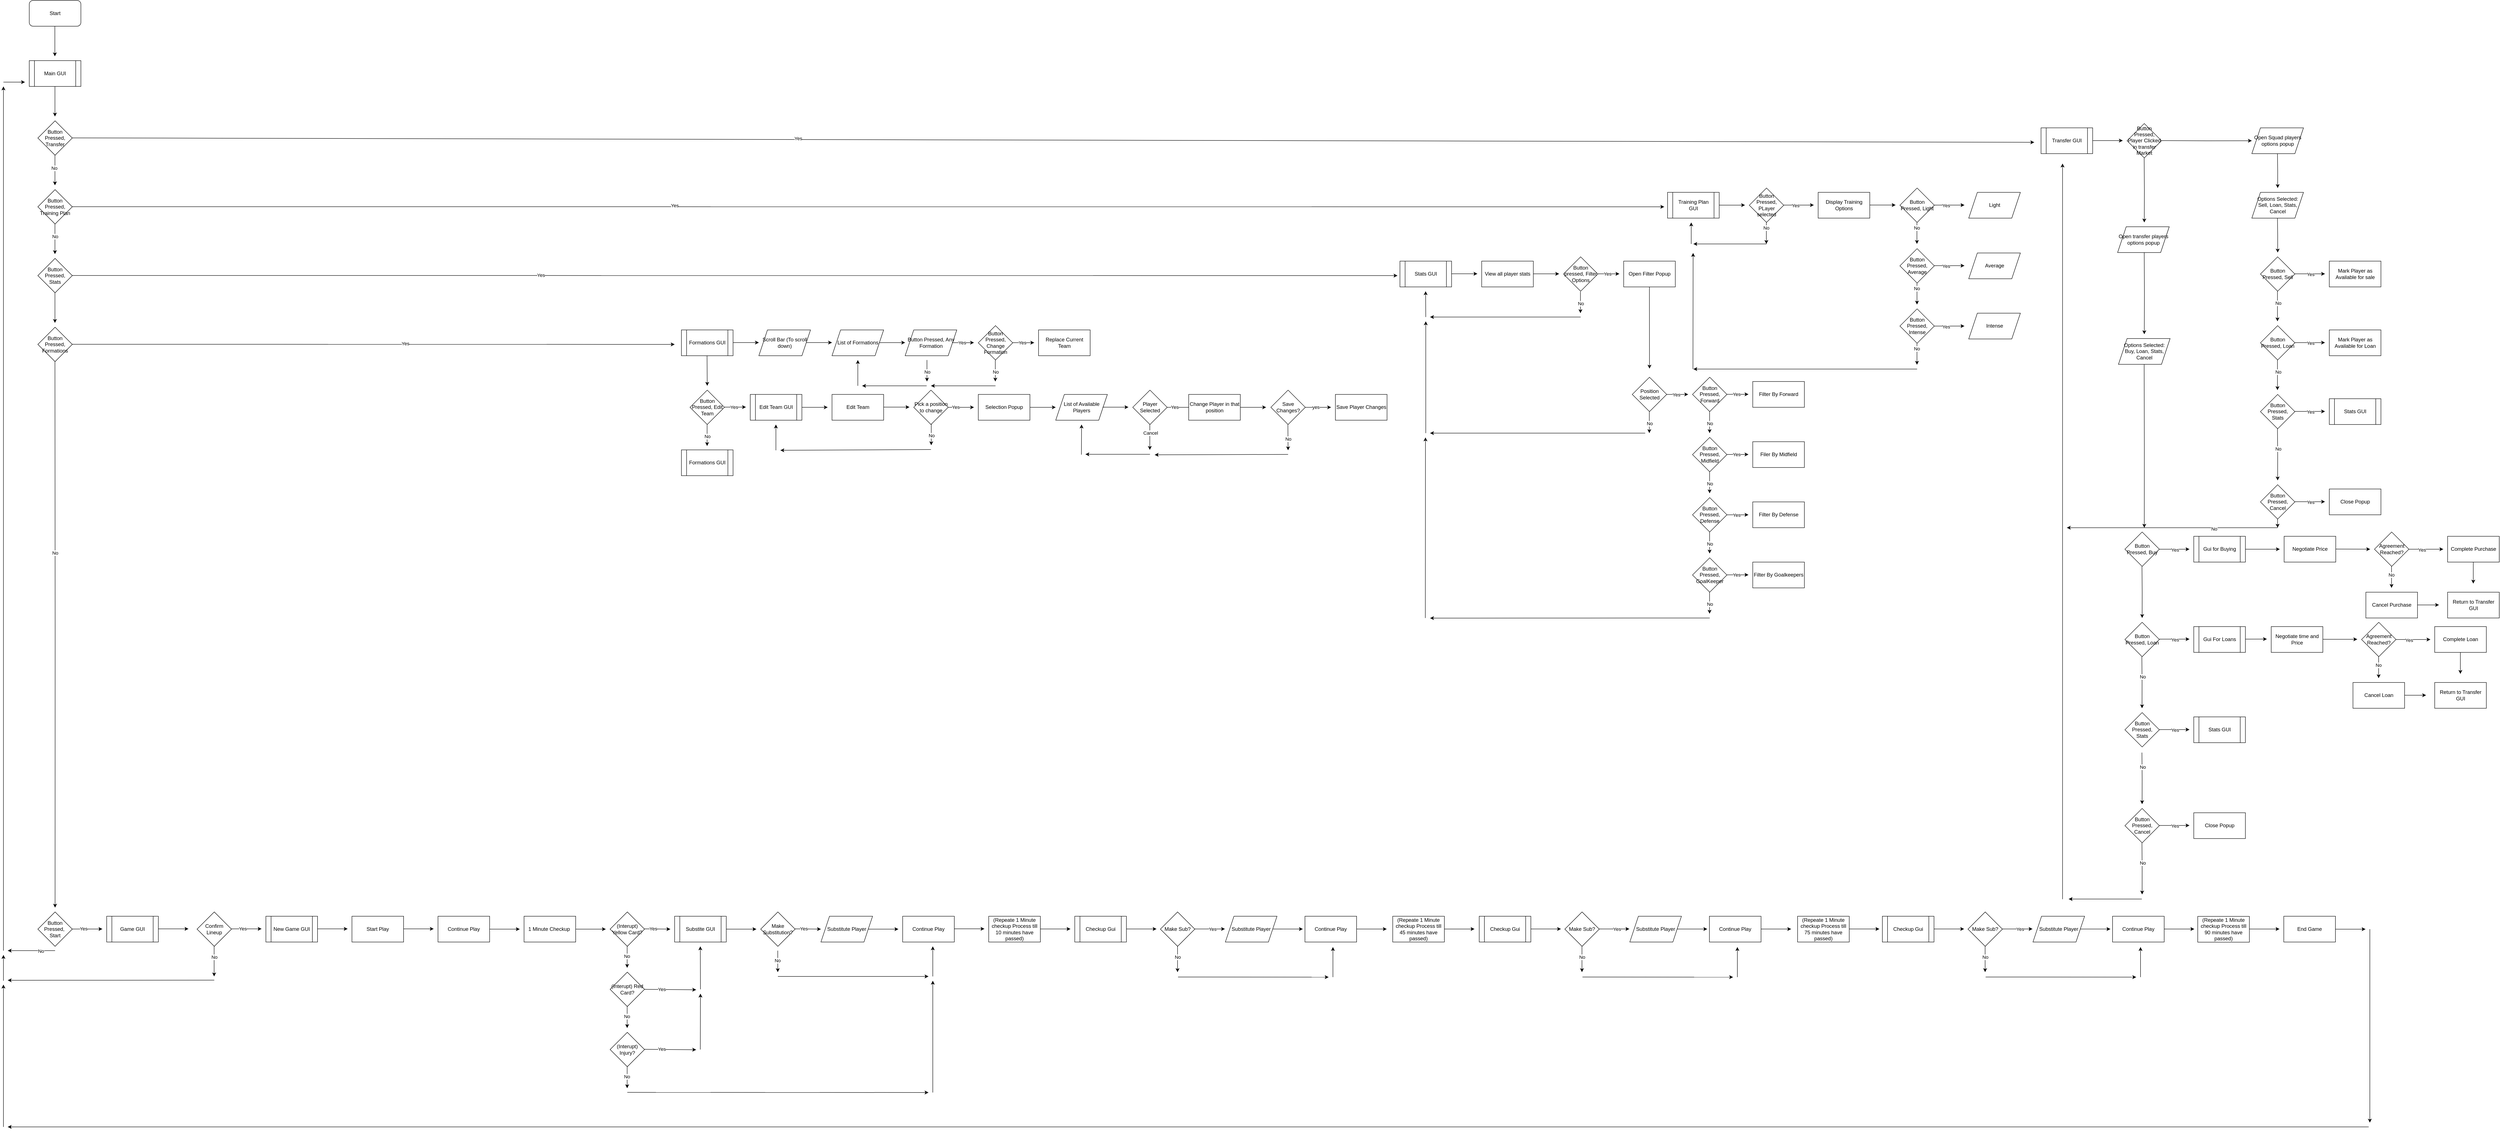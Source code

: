 <mxfile version="24.4.4" type="github">
  <diagram id="C5RBs43oDa-KdzZeNtuy" name="Page-1">
    <mxGraphModel dx="28680" dy="15720" grid="1" gridSize="10" guides="1" tooltips="1" connect="1" arrows="1" fold="1" page="1" pageScale="1" pageWidth="827" pageHeight="1169" math="0" shadow="0">
      <root>
        <object label="" Turn_Based_Strategy_Game="" id="WIyWlLk6GJQsqaUBKTNV-0">
          <mxCell />
        </object>
        <mxCell id="WIyWlLk6GJQsqaUBKTNV-1" parent="WIyWlLk6GJQsqaUBKTNV-0" />
        <mxCell id="M1Zz8qO_mx4tUwOKUklM-0" value="Start" style="rounded=1;whiteSpace=wrap;html=1;" parent="WIyWlLk6GJQsqaUBKTNV-1" vertex="1">
          <mxGeometry x="330" y="80" width="120" height="60" as="geometry" />
        </mxCell>
        <mxCell id="M1Zz8qO_mx4tUwOKUklM-2" value="" style="endArrow=classic;html=1;rounded=0;" parent="WIyWlLk6GJQsqaUBKTNV-1" edge="1">
          <mxGeometry width="50" height="50" relative="1" as="geometry">
            <mxPoint x="389.5" y="140" as="sourcePoint" />
            <mxPoint x="389.5" y="210" as="targetPoint" />
          </mxGeometry>
        </mxCell>
        <mxCell id="M1Zz8qO_mx4tUwOKUklM-3" value="Main GUI" style="shape=process;whiteSpace=wrap;html=1;backgroundOutline=1;" parent="WIyWlLk6GJQsqaUBKTNV-1" vertex="1">
          <mxGeometry x="330" y="220" width="120" height="60" as="geometry" />
        </mxCell>
        <mxCell id="M1Zz8qO_mx4tUwOKUklM-4" value="Button Pressed, Transfer" style="rhombus;whiteSpace=wrap;html=1;" parent="WIyWlLk6GJQsqaUBKTNV-1" vertex="1">
          <mxGeometry x="350" y="360" width="80" height="80" as="geometry" />
        </mxCell>
        <mxCell id="M1Zz8qO_mx4tUwOKUklM-5" value="" style="endArrow=classic;html=1;rounded=0;" parent="WIyWlLk6GJQsqaUBKTNV-1" edge="1">
          <mxGeometry width="50" height="50" relative="1" as="geometry">
            <mxPoint x="389.7" y="280" as="sourcePoint" />
            <mxPoint x="389.7" y="350" as="targetPoint" />
          </mxGeometry>
        </mxCell>
        <mxCell id="M1Zz8qO_mx4tUwOKUklM-6" value="" style="endArrow=classic;html=1;rounded=0;" parent="WIyWlLk6GJQsqaUBKTNV-1" edge="1">
          <mxGeometry width="50" height="50" relative="1" as="geometry">
            <mxPoint x="430" y="399.7" as="sourcePoint" />
            <mxPoint x="4990" y="410" as="targetPoint" />
          </mxGeometry>
        </mxCell>
        <mxCell id="M1Zz8qO_mx4tUwOKUklM-7" value="Yes" style="edgeLabel;html=1;align=center;verticalAlign=middle;resizable=0;points=[];" parent="M1Zz8qO_mx4tUwOKUklM-6" vertex="1" connectable="0">
          <mxGeometry x="-0.259" y="-1" relative="1" as="geometry">
            <mxPoint x="-3" y="-4" as="offset" />
          </mxGeometry>
        </mxCell>
        <mxCell id="M1Zz8qO_mx4tUwOKUklM-8" value="Transfer GUI" style="shape=process;whiteSpace=wrap;html=1;backgroundOutline=1;" parent="WIyWlLk6GJQsqaUBKTNV-1" vertex="1">
          <mxGeometry x="5005.76" y="376.33" width="120" height="60" as="geometry" />
        </mxCell>
        <mxCell id="M1Zz8qO_mx4tUwOKUklM-9" value="" style="edgeStyle=orthogonalEdgeStyle;rounded=0;orthogonalLoop=1;jettySize=auto;html=1;" parent="WIyWlLk6GJQsqaUBKTNV-1" edge="1">
          <mxGeometry relative="1" as="geometry">
            <mxPoint x="389.7" y="440" as="sourcePoint" />
            <mxPoint x="389.7" y="510" as="targetPoint" />
          </mxGeometry>
        </mxCell>
        <mxCell id="M1Zz8qO_mx4tUwOKUklM-10" value="No" style="edgeLabel;html=1;align=center;verticalAlign=middle;resizable=0;points=[];" parent="M1Zz8qO_mx4tUwOKUklM-9" vertex="1" connectable="0">
          <mxGeometry x="-0.161" y="-2" relative="1" as="geometry">
            <mxPoint as="offset" />
          </mxGeometry>
        </mxCell>
        <mxCell id="M1Zz8qO_mx4tUwOKUklM-11" value="Button Pressed, Training Plan" style="rhombus;whiteSpace=wrap;html=1;" parent="WIyWlLk6GJQsqaUBKTNV-1" vertex="1">
          <mxGeometry x="350" y="520" width="80" height="80" as="geometry" />
        </mxCell>
        <mxCell id="M1Zz8qO_mx4tUwOKUklM-12" value="" style="endArrow=classic;html=1;rounded=0;" parent="WIyWlLk6GJQsqaUBKTNV-1" edge="1">
          <mxGeometry width="50" height="50" relative="1" as="geometry">
            <mxPoint x="430.0" y="559.7" as="sourcePoint" />
            <mxPoint x="4130" y="560" as="targetPoint" />
          </mxGeometry>
        </mxCell>
        <mxCell id="M1Zz8qO_mx4tUwOKUklM-14" value="Yes" style="edgeLabel;html=1;align=center;verticalAlign=middle;resizable=0;points=[];" parent="M1Zz8qO_mx4tUwOKUklM-12" vertex="1" connectable="0">
          <mxGeometry x="-0.242" y="-1" relative="1" as="geometry">
            <mxPoint x="-3" y="-4" as="offset" />
          </mxGeometry>
        </mxCell>
        <mxCell id="M1Zz8qO_mx4tUwOKUklM-13" value="Training Plan GUI" style="shape=process;whiteSpace=wrap;html=1;backgroundOutline=1;" parent="WIyWlLk6GJQsqaUBKTNV-1" vertex="1">
          <mxGeometry x="4137.76" y="526.33" width="120" height="60" as="geometry" />
        </mxCell>
        <mxCell id="M1Zz8qO_mx4tUwOKUklM-15" value="" style="edgeStyle=orthogonalEdgeStyle;rounded=0;orthogonalLoop=1;jettySize=auto;html=1;" parent="WIyWlLk6GJQsqaUBKTNV-1" edge="1">
          <mxGeometry relative="1" as="geometry">
            <mxPoint x="389.7" y="600" as="sourcePoint" />
            <mxPoint x="389.7" y="670" as="targetPoint" />
          </mxGeometry>
        </mxCell>
        <mxCell id="M1Zz8qO_mx4tUwOKUklM-16" value="No" style="edgeLabel;html=1;align=center;verticalAlign=middle;resizable=0;points=[];" parent="M1Zz8qO_mx4tUwOKUklM-15" vertex="1" connectable="0">
          <mxGeometry x="-0.178" relative="1" as="geometry">
            <mxPoint as="offset" />
          </mxGeometry>
        </mxCell>
        <mxCell id="M1Zz8qO_mx4tUwOKUklM-17" value="Button Pressed, Stats" style="rhombus;whiteSpace=wrap;html=1;" parent="WIyWlLk6GJQsqaUBKTNV-1" vertex="1">
          <mxGeometry x="350" y="680" width="80" height="80" as="geometry" />
        </mxCell>
        <mxCell id="M1Zz8qO_mx4tUwOKUklM-18" value="" style="endArrow=classic;html=1;rounded=0;" parent="WIyWlLk6GJQsqaUBKTNV-1" edge="1">
          <mxGeometry width="50" height="50" relative="1" as="geometry">
            <mxPoint x="430.0" y="719.7" as="sourcePoint" />
            <mxPoint x="3510" y="720" as="targetPoint" />
          </mxGeometry>
        </mxCell>
        <mxCell id="M1Zz8qO_mx4tUwOKUklM-19" value="Yes" style="edgeLabel;html=1;align=center;verticalAlign=middle;resizable=0;points=[];" parent="M1Zz8qO_mx4tUwOKUklM-18" vertex="1" connectable="0">
          <mxGeometry x="-0.293" y="1" relative="1" as="geometry">
            <mxPoint as="offset" />
          </mxGeometry>
        </mxCell>
        <mxCell id="M1Zz8qO_mx4tUwOKUklM-20" value="Stats GUI" style="shape=process;whiteSpace=wrap;html=1;backgroundOutline=1;" parent="WIyWlLk6GJQsqaUBKTNV-1" vertex="1">
          <mxGeometry x="3515.76" y="686.33" width="120" height="60" as="geometry" />
        </mxCell>
        <mxCell id="M1Zz8qO_mx4tUwOKUklM-21" value="" style="edgeStyle=orthogonalEdgeStyle;rounded=0;orthogonalLoop=1;jettySize=auto;html=1;" parent="WIyWlLk6GJQsqaUBKTNV-1" edge="1">
          <mxGeometry relative="1" as="geometry">
            <mxPoint x="389.7" y="760" as="sourcePoint" />
            <mxPoint x="389.7" y="830" as="targetPoint" />
          </mxGeometry>
        </mxCell>
        <mxCell id="M1Zz8qO_mx4tUwOKUklM-22" value="Button Pressed, Formations" style="rhombus;whiteSpace=wrap;html=1;" parent="WIyWlLk6GJQsqaUBKTNV-1" vertex="1">
          <mxGeometry x="350" y="840" width="80" height="80" as="geometry" />
        </mxCell>
        <mxCell id="M1Zz8qO_mx4tUwOKUklM-23" value="" style="endArrow=classic;html=1;rounded=0;" parent="WIyWlLk6GJQsqaUBKTNV-1" edge="1">
          <mxGeometry width="50" height="50" relative="1" as="geometry">
            <mxPoint x="430.0" y="879.7" as="sourcePoint" />
            <mxPoint x="1830" y="880" as="targetPoint" />
          </mxGeometry>
        </mxCell>
        <mxCell id="M1Zz8qO_mx4tUwOKUklM-24" value="Yes" style="edgeLabel;html=1;align=center;verticalAlign=middle;resizable=0;points=[];" parent="M1Zz8qO_mx4tUwOKUklM-23" vertex="1" connectable="0">
          <mxGeometry x="0.105" y="2" relative="1" as="geometry">
            <mxPoint as="offset" />
          </mxGeometry>
        </mxCell>
        <mxCell id="M1Zz8qO_mx4tUwOKUklM-25" value="Formations GUI" style="shape=process;whiteSpace=wrap;html=1;backgroundOutline=1;" parent="WIyWlLk6GJQsqaUBKTNV-1" vertex="1">
          <mxGeometry x="1845.76" y="846.33" width="120" height="60" as="geometry" />
        </mxCell>
        <mxCell id="M1Zz8qO_mx4tUwOKUklM-26" value="" style="edgeStyle=orthogonalEdgeStyle;rounded=0;orthogonalLoop=1;jettySize=auto;html=1;" parent="WIyWlLk6GJQsqaUBKTNV-1" edge="1">
          <mxGeometry relative="1" as="geometry">
            <mxPoint x="389.7" y="920" as="sourcePoint" />
            <mxPoint x="390" y="2190" as="targetPoint" />
          </mxGeometry>
        </mxCell>
        <mxCell id="M1Zz8qO_mx4tUwOKUklM-27" value="No" style="edgeLabel;html=1;align=center;verticalAlign=middle;resizable=0;points=[];" parent="M1Zz8qO_mx4tUwOKUklM-26" vertex="1" connectable="0">
          <mxGeometry x="-0.3" relative="1" as="geometry">
            <mxPoint as="offset" />
          </mxGeometry>
        </mxCell>
        <mxCell id="M1Zz8qO_mx4tUwOKUklM-28" value="Button Pressed,&amp;nbsp;&lt;div&gt;Start&lt;/div&gt;" style="rhombus;whiteSpace=wrap;html=1;" parent="WIyWlLk6GJQsqaUBKTNV-1" vertex="1">
          <mxGeometry x="350" y="2200" width="80" height="80" as="geometry" />
        </mxCell>
        <mxCell id="M1Zz8qO_mx4tUwOKUklM-29" value="" style="endArrow=classic;html=1;rounded=0;" parent="WIyWlLk6GJQsqaUBKTNV-1" edge="1">
          <mxGeometry width="50" height="50" relative="1" as="geometry">
            <mxPoint x="430.0" y="2239.69" as="sourcePoint" />
            <mxPoint x="500.0" y="2239.69" as="targetPoint" />
          </mxGeometry>
        </mxCell>
        <mxCell id="M1Zz8qO_mx4tUwOKUklM-30" value="Yes" style="edgeLabel;html=1;align=center;verticalAlign=middle;resizable=0;points=[];" parent="M1Zz8qO_mx4tUwOKUklM-29" vertex="1" connectable="0">
          <mxGeometry x="-0.261" y="1" relative="1" as="geometry">
            <mxPoint as="offset" />
          </mxGeometry>
        </mxCell>
        <mxCell id="M1Zz8qO_mx4tUwOKUklM-31" value="Game GUI" style="shape=process;whiteSpace=wrap;html=1;backgroundOutline=1;" parent="WIyWlLk6GJQsqaUBKTNV-1" vertex="1">
          <mxGeometry x="510" y="2210" width="120" height="60" as="geometry" />
        </mxCell>
        <mxCell id="M1Zz8qO_mx4tUwOKUklM-33" value="" style="endArrow=classic;html=1;rounded=0;" parent="WIyWlLk6GJQsqaUBKTNV-1" edge="1">
          <mxGeometry width="50" height="50" relative="1" as="geometry">
            <mxPoint x="5125.76" y="406.02" as="sourcePoint" />
            <mxPoint x="5195.76" y="406.02" as="targetPoint" />
          </mxGeometry>
        </mxCell>
        <mxCell id="M1Zz8qO_mx4tUwOKUklM-35" value="Button Pressed, Player Clicked in transfer Market" style="rhombus;whiteSpace=wrap;html=1;" parent="WIyWlLk6GJQsqaUBKTNV-1" vertex="1">
          <mxGeometry x="5205.76" y="366.33" width="80" height="80" as="geometry" />
        </mxCell>
        <mxCell id="M1Zz8qO_mx4tUwOKUklM-36" value="" style="edgeStyle=orthogonalEdgeStyle;rounded=0;orthogonalLoop=1;jettySize=auto;html=1;" parent="WIyWlLk6GJQsqaUBKTNV-1" edge="1">
          <mxGeometry relative="1" as="geometry">
            <mxPoint x="5245.47" y="446.33" as="sourcePoint" />
            <mxPoint x="5245.76" y="596.33" as="targetPoint" />
          </mxGeometry>
        </mxCell>
        <mxCell id="M1Zz8qO_mx4tUwOKUklM-43" value="Open transfer players options popup" style="shape=parallelogram;perimeter=parallelogramPerimeter;whiteSpace=wrap;html=1;fixedSize=1;" parent="WIyWlLk6GJQsqaUBKTNV-1" vertex="1">
          <mxGeometry x="5183.76" y="606.33" width="120" height="60" as="geometry" />
        </mxCell>
        <mxCell id="M1Zz8qO_mx4tUwOKUklM-44" value="" style="edgeStyle=orthogonalEdgeStyle;rounded=0;orthogonalLoop=1;jettySize=auto;html=1;" parent="WIyWlLk6GJQsqaUBKTNV-1" edge="1">
          <mxGeometry relative="1" as="geometry">
            <mxPoint x="5285.76" y="406.01" as="sourcePoint" />
            <mxPoint x="5495.76" y="406.33" as="targetPoint" />
          </mxGeometry>
        </mxCell>
        <mxCell id="M1Zz8qO_mx4tUwOKUklM-49" value="" style="edgeStyle=orthogonalEdgeStyle;rounded=0;orthogonalLoop=1;jettySize=auto;html=1;" parent="WIyWlLk6GJQsqaUBKTNV-1" edge="1">
          <mxGeometry relative="1" as="geometry">
            <mxPoint x="5245.62" y="666.33" as="sourcePoint" />
            <mxPoint x="5245.76" y="856.33" as="targetPoint" />
          </mxGeometry>
        </mxCell>
        <mxCell id="M1Zz8qO_mx4tUwOKUklM-51" value="Options Selected: Buy, Loan, Stats, Cancel" style="shape=parallelogram;perimeter=parallelogramPerimeter;whiteSpace=wrap;html=1;fixedSize=1;" parent="WIyWlLk6GJQsqaUBKTNV-1" vertex="1">
          <mxGeometry x="5185.76" y="866.33" width="120" height="60" as="geometry" />
        </mxCell>
        <mxCell id="M1Zz8qO_mx4tUwOKUklM-52" value="Button Pressed, Buy" style="rhombus;whiteSpace=wrap;html=1;" parent="WIyWlLk6GJQsqaUBKTNV-1" vertex="1">
          <mxGeometry x="5200.76" y="1316.33" width="80" height="80" as="geometry" />
        </mxCell>
        <mxCell id="M1Zz8qO_mx4tUwOKUklM-53" value="" style="edgeStyle=orthogonalEdgeStyle;rounded=0;orthogonalLoop=1;jettySize=auto;html=1;" parent="WIyWlLk6GJQsqaUBKTNV-1" edge="1">
          <mxGeometry relative="1" as="geometry">
            <mxPoint x="5245.44" y="926.33" as="sourcePoint" />
            <mxPoint x="5245.76" y="1306.33" as="targetPoint" />
          </mxGeometry>
        </mxCell>
        <mxCell id="M1Zz8qO_mx4tUwOKUklM-55" value="" style="endArrow=classic;html=1;rounded=0;" parent="WIyWlLk6GJQsqaUBKTNV-1" edge="1">
          <mxGeometry relative="1" as="geometry">
            <mxPoint x="5280.76" y="1356.33" as="sourcePoint" />
            <mxPoint x="5350.76" y="1356.33" as="targetPoint" />
          </mxGeometry>
        </mxCell>
        <mxCell id="M1Zz8qO_mx4tUwOKUklM-57" value="Yes" style="edgeLabel;html=1;align=center;verticalAlign=middle;resizable=0;points=[];" parent="M1Zz8qO_mx4tUwOKUklM-55" vertex="1" connectable="0">
          <mxGeometry x="0.033" y="-1" relative="1" as="geometry">
            <mxPoint as="offset" />
          </mxGeometry>
        </mxCell>
        <mxCell id="M1Zz8qO_mx4tUwOKUklM-58" value="Gui for Buying" style="shape=process;whiteSpace=wrap;html=1;backgroundOutline=1;" parent="WIyWlLk6GJQsqaUBKTNV-1" vertex="1">
          <mxGeometry x="5360.76" y="1326.33" width="120" height="60" as="geometry" />
        </mxCell>
        <mxCell id="M1Zz8qO_mx4tUwOKUklM-59" value="" style="endArrow=classic;html=1;rounded=0;" parent="WIyWlLk6GJQsqaUBKTNV-1" edge="1">
          <mxGeometry width="50" height="50" relative="1" as="geometry">
            <mxPoint x="5480.76" y="1356.33" as="sourcePoint" />
            <mxPoint x="5560.76" y="1356.33" as="targetPoint" />
          </mxGeometry>
        </mxCell>
        <mxCell id="M1Zz8qO_mx4tUwOKUklM-62" value="" style="endArrow=classic;html=1;rounded=0;" parent="WIyWlLk6GJQsqaUBKTNV-1" edge="1">
          <mxGeometry width="50" height="50" relative="1" as="geometry">
            <mxPoint x="5680.76" y="1355.97" as="sourcePoint" />
            <mxPoint x="5770.76" y="1356.33" as="targetPoint" />
          </mxGeometry>
        </mxCell>
        <mxCell id="M1Zz8qO_mx4tUwOKUklM-63" value="Agreement Reached?" style="rhombus;whiteSpace=wrap;html=1;" parent="WIyWlLk6GJQsqaUBKTNV-1" vertex="1">
          <mxGeometry x="5780.76" y="1316.33" width="80" height="80" as="geometry" />
        </mxCell>
        <mxCell id="M1Zz8qO_mx4tUwOKUklM-65" value="" style="endArrow=classic;html=1;rounded=0;" parent="WIyWlLk6GJQsqaUBKTNV-1" edge="1">
          <mxGeometry width="50" height="50" relative="1" as="geometry">
            <mxPoint x="5860.76" y="1356.33" as="sourcePoint" />
            <mxPoint x="5940.76" y="1356.33" as="targetPoint" />
          </mxGeometry>
        </mxCell>
        <mxCell id="M1Zz8qO_mx4tUwOKUklM-68" value="Yes" style="edgeLabel;html=1;align=center;verticalAlign=middle;resizable=0;points=[];" parent="M1Zz8qO_mx4tUwOKUklM-65" vertex="1" connectable="0">
          <mxGeometry x="-0.257" y="-1" relative="1" as="geometry">
            <mxPoint as="offset" />
          </mxGeometry>
        </mxCell>
        <mxCell id="M1Zz8qO_mx4tUwOKUklM-69" value="" style="endArrow=classic;html=1;rounded=0;" parent="WIyWlLk6GJQsqaUBKTNV-1" edge="1">
          <mxGeometry width="50" height="50" relative="1" as="geometry">
            <mxPoint x="5820.4" y="1396.33" as="sourcePoint" />
            <mxPoint x="5820.4" y="1446.33" as="targetPoint" />
          </mxGeometry>
        </mxCell>
        <mxCell id="M1Zz8qO_mx4tUwOKUklM-70" value="No" style="edgeLabel;html=1;align=center;verticalAlign=middle;resizable=0;points=[];" parent="M1Zz8qO_mx4tUwOKUklM-69" vertex="1" connectable="0">
          <mxGeometry x="-0.234" y="-1" relative="1" as="geometry">
            <mxPoint as="offset" />
          </mxGeometry>
        </mxCell>
        <mxCell id="M1Zz8qO_mx4tUwOKUklM-71" value="Complete Purchase" style="rounded=0;whiteSpace=wrap;html=1;" parent="WIyWlLk6GJQsqaUBKTNV-1" vertex="1">
          <mxGeometry x="5950.76" y="1326.33" width="120" height="60" as="geometry" />
        </mxCell>
        <mxCell id="M1Zz8qO_mx4tUwOKUklM-72" value="Cancel Purchase" style="rounded=0;whiteSpace=wrap;html=1;" parent="WIyWlLk6GJQsqaUBKTNV-1" vertex="1">
          <mxGeometry x="5760.76" y="1456.33" width="120" height="60" as="geometry" />
        </mxCell>
        <mxCell id="M1Zz8qO_mx4tUwOKUklM-73" value="Return to Transfer GUI" style="rounded=0;whiteSpace=wrap;html=1;" parent="WIyWlLk6GJQsqaUBKTNV-1" vertex="1">
          <mxGeometry x="5950.76" y="1456.33" width="120" height="60" as="geometry" />
        </mxCell>
        <mxCell id="M1Zz8qO_mx4tUwOKUklM-74" value="" style="endArrow=classic;html=1;rounded=0;entryX=0.75;entryY=1;entryDx=0;entryDy=0;" parent="WIyWlLk6GJQsqaUBKTNV-1" edge="1">
          <mxGeometry width="50" height="50" relative="1" as="geometry">
            <mxPoint x="5880.76" y="1485.97" as="sourcePoint" />
            <mxPoint x="5930.76" y="1485.97" as="targetPoint" />
          </mxGeometry>
        </mxCell>
        <mxCell id="M1Zz8qO_mx4tUwOKUklM-75" value="" style="endArrow=classic;html=1;rounded=0;" parent="WIyWlLk6GJQsqaUBKTNV-1" edge="1">
          <mxGeometry width="50" height="50" relative="1" as="geometry">
            <mxPoint x="6010.4" y="1386.33" as="sourcePoint" />
            <mxPoint x="6010.4" y="1436.33" as="targetPoint" />
          </mxGeometry>
        </mxCell>
        <mxCell id="M1Zz8qO_mx4tUwOKUklM-76" value="Button Pressed, Loan" style="rhombus;whiteSpace=wrap;html=1;" parent="WIyWlLk6GJQsqaUBKTNV-1" vertex="1">
          <mxGeometry x="5200.76" y="1526.33" width="80" height="80" as="geometry" />
        </mxCell>
        <mxCell id="M1Zz8qO_mx4tUwOKUklM-77" value="" style="edgeStyle=orthogonalEdgeStyle;rounded=0;orthogonalLoop=1;jettySize=auto;html=1;" parent="WIyWlLk6GJQsqaUBKTNV-1" edge="1">
          <mxGeometry relative="1" as="geometry">
            <mxPoint x="5240.36" y="1396.33" as="sourcePoint" />
            <mxPoint x="5240.76" y="1516.33" as="targetPoint" />
          </mxGeometry>
        </mxCell>
        <mxCell id="M1Zz8qO_mx4tUwOKUklM-78" value="" style="endArrow=classic;html=1;rounded=0;" parent="WIyWlLk6GJQsqaUBKTNV-1" edge="1">
          <mxGeometry relative="1" as="geometry">
            <mxPoint x="5280.76" y="1565.53" as="sourcePoint" />
            <mxPoint x="5350.76" y="1565.53" as="targetPoint" />
          </mxGeometry>
        </mxCell>
        <mxCell id="M1Zz8qO_mx4tUwOKUklM-79" value="Yes" style="edgeLabel;html=1;align=center;verticalAlign=middle;resizable=0;points=[];" parent="M1Zz8qO_mx4tUwOKUklM-78" vertex="1" connectable="0">
          <mxGeometry x="0.033" y="-1" relative="1" as="geometry">
            <mxPoint as="offset" />
          </mxGeometry>
        </mxCell>
        <mxCell id="M1Zz8qO_mx4tUwOKUklM-80" value="Gui For Loans" style="shape=process;whiteSpace=wrap;html=1;backgroundOutline=1;" parent="WIyWlLk6GJQsqaUBKTNV-1" vertex="1">
          <mxGeometry x="5360.76" y="1536.33" width="120" height="60" as="geometry" />
        </mxCell>
        <mxCell id="M1Zz8qO_mx4tUwOKUklM-81" value="Negotiate Price" style="rounded=0;whiteSpace=wrap;html=1;" parent="WIyWlLk6GJQsqaUBKTNV-1" vertex="1">
          <mxGeometry x="5570.76" y="1326.33" width="120" height="60" as="geometry" />
        </mxCell>
        <mxCell id="M1Zz8qO_mx4tUwOKUklM-82" value="" style="endArrow=classic;html=1;rounded=0;" parent="WIyWlLk6GJQsqaUBKTNV-1" edge="1">
          <mxGeometry width="50" height="50" relative="1" as="geometry">
            <mxPoint x="5480.76" y="1565.53" as="sourcePoint" />
            <mxPoint x="5530.76" y="1565.33" as="targetPoint" />
          </mxGeometry>
        </mxCell>
        <mxCell id="M1Zz8qO_mx4tUwOKUklM-83" value="Negotiate time and Price" style="rounded=0;whiteSpace=wrap;html=1;" parent="WIyWlLk6GJQsqaUBKTNV-1" vertex="1">
          <mxGeometry x="5540.76" y="1536.33" width="120" height="60" as="geometry" />
        </mxCell>
        <mxCell id="M1Zz8qO_mx4tUwOKUklM-84" value="" style="endArrow=classic;html=1;rounded=0;" parent="WIyWlLk6GJQsqaUBKTNV-1" edge="1">
          <mxGeometry width="50" height="50" relative="1" as="geometry">
            <mxPoint x="5660.76" y="1565.9" as="sourcePoint" />
            <mxPoint x="5740.76" y="1565.9" as="targetPoint" />
          </mxGeometry>
        </mxCell>
        <mxCell id="M1Zz8qO_mx4tUwOKUklM-85" value="Agreement Reached?" style="rhombus;whiteSpace=wrap;html=1;" parent="WIyWlLk6GJQsqaUBKTNV-1" vertex="1">
          <mxGeometry x="5750.76" y="1526.33" width="80" height="80" as="geometry" />
        </mxCell>
        <mxCell id="M1Zz8qO_mx4tUwOKUklM-86" value="" style="endArrow=classic;html=1;rounded=0;" parent="WIyWlLk6GJQsqaUBKTNV-1" edge="1">
          <mxGeometry width="50" height="50" relative="1" as="geometry">
            <mxPoint x="5830.76" y="1566.33" as="sourcePoint" />
            <mxPoint x="5910.76" y="1566.33" as="targetPoint" />
          </mxGeometry>
        </mxCell>
        <mxCell id="M1Zz8qO_mx4tUwOKUklM-87" value="Yes" style="edgeLabel;html=1;align=center;verticalAlign=middle;resizable=0;points=[];" parent="M1Zz8qO_mx4tUwOKUklM-86" vertex="1" connectable="0">
          <mxGeometry x="-0.257" y="-1" relative="1" as="geometry">
            <mxPoint as="offset" />
          </mxGeometry>
        </mxCell>
        <mxCell id="M1Zz8qO_mx4tUwOKUklM-88" value="" style="endArrow=classic;html=1;rounded=0;" parent="WIyWlLk6GJQsqaUBKTNV-1" edge="1">
          <mxGeometry width="50" height="50" relative="1" as="geometry">
            <mxPoint x="5790.4" y="1606.33" as="sourcePoint" />
            <mxPoint x="5790.4" y="1656.33" as="targetPoint" />
          </mxGeometry>
        </mxCell>
        <mxCell id="M1Zz8qO_mx4tUwOKUklM-89" value="No" style="edgeLabel;html=1;align=center;verticalAlign=middle;resizable=0;points=[];" parent="M1Zz8qO_mx4tUwOKUklM-88" vertex="1" connectable="0">
          <mxGeometry x="-0.234" y="-1" relative="1" as="geometry">
            <mxPoint as="offset" />
          </mxGeometry>
        </mxCell>
        <mxCell id="M1Zz8qO_mx4tUwOKUklM-90" value="Complete Loan" style="rounded=0;whiteSpace=wrap;html=1;" parent="WIyWlLk6GJQsqaUBKTNV-1" vertex="1">
          <mxGeometry x="5920.76" y="1536.33" width="120" height="60" as="geometry" />
        </mxCell>
        <mxCell id="M1Zz8qO_mx4tUwOKUklM-91" value="Cancel Loan" style="rounded=0;whiteSpace=wrap;html=1;" parent="WIyWlLk6GJQsqaUBKTNV-1" vertex="1">
          <mxGeometry x="5730.76" y="1666.33" width="120" height="60" as="geometry" />
        </mxCell>
        <mxCell id="M1Zz8qO_mx4tUwOKUklM-92" value="Return to Transfer GUI" style="rounded=0;whiteSpace=wrap;html=1;" parent="WIyWlLk6GJQsqaUBKTNV-1" vertex="1">
          <mxGeometry x="5920.76" y="1666.33" width="120" height="60" as="geometry" />
        </mxCell>
        <mxCell id="M1Zz8qO_mx4tUwOKUklM-93" value="" style="endArrow=classic;html=1;rounded=0;entryX=0.75;entryY=1;entryDx=0;entryDy=0;" parent="WIyWlLk6GJQsqaUBKTNV-1" edge="1">
          <mxGeometry width="50" height="50" relative="1" as="geometry">
            <mxPoint x="5850.76" y="1695.97" as="sourcePoint" />
            <mxPoint x="5900.76" y="1695.97" as="targetPoint" />
          </mxGeometry>
        </mxCell>
        <mxCell id="M1Zz8qO_mx4tUwOKUklM-94" value="" style="endArrow=classic;html=1;rounded=0;" parent="WIyWlLk6GJQsqaUBKTNV-1" edge="1">
          <mxGeometry width="50" height="50" relative="1" as="geometry">
            <mxPoint x="5980.4" y="1596.33" as="sourcePoint" />
            <mxPoint x="5980.4" y="1646.33" as="targetPoint" />
          </mxGeometry>
        </mxCell>
        <mxCell id="M1Zz8qO_mx4tUwOKUklM-95" value="" style="edgeStyle=orthogonalEdgeStyle;rounded=0;orthogonalLoop=1;jettySize=auto;html=1;" parent="WIyWlLk6GJQsqaUBKTNV-1" edge="1">
          <mxGeometry relative="1" as="geometry">
            <mxPoint x="5240.09" y="1606.33" as="sourcePoint" />
            <mxPoint x="5240.49" y="1726.33" as="targetPoint" />
          </mxGeometry>
        </mxCell>
        <mxCell id="M1Zz8qO_mx4tUwOKUklM-97" value="No" style="edgeLabel;html=1;align=center;verticalAlign=middle;resizable=0;points=[];" parent="M1Zz8qO_mx4tUwOKUklM-95" vertex="1" connectable="0">
          <mxGeometry x="-0.256" y="1" relative="1" as="geometry">
            <mxPoint y="1" as="offset" />
          </mxGeometry>
        </mxCell>
        <mxCell id="M1Zz8qO_mx4tUwOKUklM-96" value="Button Pressed, Stats" style="rhombus;whiteSpace=wrap;html=1;" parent="WIyWlLk6GJQsqaUBKTNV-1" vertex="1">
          <mxGeometry x="5200.76" y="1736.33" width="80" height="80" as="geometry" />
        </mxCell>
        <mxCell id="M1Zz8qO_mx4tUwOKUklM-98" value="" style="endArrow=classic;html=1;rounded=0;" parent="WIyWlLk6GJQsqaUBKTNV-1" edge="1">
          <mxGeometry width="50" height="50" relative="1" as="geometry">
            <mxPoint x="390" y="2290" as="sourcePoint" />
            <mxPoint x="280" y="2290" as="targetPoint" />
          </mxGeometry>
        </mxCell>
        <mxCell id="M1Zz8qO_mx4tUwOKUklM-99" value="No" style="edgeLabel;html=1;align=center;verticalAlign=middle;resizable=0;points=[];" parent="M1Zz8qO_mx4tUwOKUklM-98" vertex="1" connectable="0">
          <mxGeometry x="-0.404" y="1" relative="1" as="geometry">
            <mxPoint as="offset" />
          </mxGeometry>
        </mxCell>
        <mxCell id="M1Zz8qO_mx4tUwOKUklM-100" value="" style="endArrow=classic;html=1;rounded=0;" parent="WIyWlLk6GJQsqaUBKTNV-1" edge="1">
          <mxGeometry width="50" height="50" relative="1" as="geometry">
            <mxPoint x="270" y="2290" as="sourcePoint" />
            <mxPoint x="270" y="280" as="targetPoint" />
          </mxGeometry>
        </mxCell>
        <mxCell id="M1Zz8qO_mx4tUwOKUklM-101" value="" style="endArrow=classic;html=1;rounded=0;" parent="WIyWlLk6GJQsqaUBKTNV-1" edge="1">
          <mxGeometry width="50" height="50" relative="1" as="geometry">
            <mxPoint x="270" y="270" as="sourcePoint" />
            <mxPoint x="320" y="270" as="targetPoint" />
          </mxGeometry>
        </mxCell>
        <mxCell id="M1Zz8qO_mx4tUwOKUklM-102" value="" style="endArrow=classic;html=1;rounded=0;" parent="WIyWlLk6GJQsqaUBKTNV-1" edge="1">
          <mxGeometry relative="1" as="geometry">
            <mxPoint x="5280.76" y="1775.88" as="sourcePoint" />
            <mxPoint x="5350.76" y="1775.88" as="targetPoint" />
          </mxGeometry>
        </mxCell>
        <mxCell id="M1Zz8qO_mx4tUwOKUklM-103" value="Yes" style="edgeLabel;html=1;align=center;verticalAlign=middle;resizable=0;points=[];" parent="M1Zz8qO_mx4tUwOKUklM-102" vertex="1" connectable="0">
          <mxGeometry x="0.033" y="-1" relative="1" as="geometry">
            <mxPoint as="offset" />
          </mxGeometry>
        </mxCell>
        <mxCell id="M1Zz8qO_mx4tUwOKUklM-105" value="Stats GUI" style="shape=process;whiteSpace=wrap;html=1;backgroundOutline=1;" parent="WIyWlLk6GJQsqaUBKTNV-1" vertex="1">
          <mxGeometry x="5360.76" y="1746.33" width="120" height="60" as="geometry" />
        </mxCell>
        <mxCell id="M1Zz8qO_mx4tUwOKUklM-106" value="" style="edgeStyle=orthogonalEdgeStyle;rounded=0;orthogonalLoop=1;jettySize=auto;html=1;" parent="WIyWlLk6GJQsqaUBKTNV-1" edge="1">
          <mxGeometry relative="1" as="geometry">
            <mxPoint x="5240.26" y="1829.33" as="sourcePoint" />
            <mxPoint x="5240.66" y="1949.33" as="targetPoint" />
          </mxGeometry>
        </mxCell>
        <mxCell id="M1Zz8qO_mx4tUwOKUklM-107" value="No" style="edgeLabel;html=1;align=center;verticalAlign=middle;resizable=0;points=[];" parent="M1Zz8qO_mx4tUwOKUklM-106" vertex="1" connectable="0">
          <mxGeometry x="-0.256" y="1" relative="1" as="geometry">
            <mxPoint y="-12" as="offset" />
          </mxGeometry>
        </mxCell>
        <mxCell id="M1Zz8qO_mx4tUwOKUklM-108" value="Button Pressed,&lt;div&gt;Cancel&lt;/div&gt;" style="rhombus;whiteSpace=wrap;html=1;" parent="WIyWlLk6GJQsqaUBKTNV-1" vertex="1">
          <mxGeometry x="5200.76" y="1959.33" width="80" height="80" as="geometry" />
        </mxCell>
        <mxCell id="M1Zz8qO_mx4tUwOKUklM-109" value="" style="endArrow=classic;html=1;rounded=0;" parent="WIyWlLk6GJQsqaUBKTNV-1" edge="1">
          <mxGeometry relative="1" as="geometry">
            <mxPoint x="5280.76" y="1998.83" as="sourcePoint" />
            <mxPoint x="5350.76" y="1998.83" as="targetPoint" />
          </mxGeometry>
        </mxCell>
        <mxCell id="M1Zz8qO_mx4tUwOKUklM-110" value="Yes" style="edgeLabel;html=1;align=center;verticalAlign=middle;resizable=0;points=[];" parent="M1Zz8qO_mx4tUwOKUklM-109" vertex="1" connectable="0">
          <mxGeometry x="0.033" y="-1" relative="1" as="geometry">
            <mxPoint as="offset" />
          </mxGeometry>
        </mxCell>
        <mxCell id="M1Zz8qO_mx4tUwOKUklM-111" value="Close Popup" style="rounded=0;whiteSpace=wrap;html=1;" parent="WIyWlLk6GJQsqaUBKTNV-1" vertex="1">
          <mxGeometry x="5360.76" y="1969.33" width="120" height="60" as="geometry" />
        </mxCell>
        <mxCell id="M1Zz8qO_mx4tUwOKUklM-116" value="Open Squad players options popup" style="shape=parallelogram;perimeter=parallelogramPerimeter;whiteSpace=wrap;html=1;fixedSize=1;" parent="WIyWlLk6GJQsqaUBKTNV-1" vertex="1">
          <mxGeometry x="5495.76" y="376.33" width="120" height="60" as="geometry" />
        </mxCell>
        <mxCell id="M1Zz8qO_mx4tUwOKUklM-117" value="" style="edgeStyle=orthogonalEdgeStyle;rounded=0;orthogonalLoop=1;jettySize=auto;html=1;" parent="WIyWlLk6GJQsqaUBKTNV-1" edge="1">
          <mxGeometry relative="1" as="geometry">
            <mxPoint x="5555.26" y="436.33" as="sourcePoint" />
            <mxPoint x="5555.76" y="516.33" as="targetPoint" />
          </mxGeometry>
        </mxCell>
        <mxCell id="M1Zz8qO_mx4tUwOKUklM-119" value="" style="edgeStyle=orthogonalEdgeStyle;rounded=0;orthogonalLoop=1;jettySize=auto;html=1;" parent="WIyWlLk6GJQsqaUBKTNV-1" edge="1">
          <mxGeometry relative="1" as="geometry">
            <mxPoint x="5555.26" y="586.33" as="sourcePoint" />
            <mxPoint x="5555.76" y="666.33" as="targetPoint" />
          </mxGeometry>
        </mxCell>
        <mxCell id="M1Zz8qO_mx4tUwOKUklM-120" value="Options Selected: Sell, Loan, Stats, Cancel" style="shape=parallelogram;perimeter=parallelogramPerimeter;whiteSpace=wrap;html=1;fixedSize=1;" parent="WIyWlLk6GJQsqaUBKTNV-1" vertex="1">
          <mxGeometry x="5495.76" y="526.33" width="120" height="60" as="geometry" />
        </mxCell>
        <mxCell id="M1Zz8qO_mx4tUwOKUklM-121" value="Button Pressed, Sell" style="rhombus;whiteSpace=wrap;html=1;" parent="WIyWlLk6GJQsqaUBKTNV-1" vertex="1">
          <mxGeometry x="5515.76" y="676.33" width="80" height="80" as="geometry" />
        </mxCell>
        <mxCell id="M1Zz8qO_mx4tUwOKUklM-122" value="" style="endArrow=classic;html=1;rounded=0;" parent="WIyWlLk6GJQsqaUBKTNV-1" edge="1">
          <mxGeometry relative="1" as="geometry">
            <mxPoint x="5595.76" y="715.9" as="sourcePoint" />
            <mxPoint x="5665.76" y="715.9" as="targetPoint" />
          </mxGeometry>
        </mxCell>
        <mxCell id="M1Zz8qO_mx4tUwOKUklM-123" value="Yes" style="edgeLabel;html=1;align=center;verticalAlign=middle;resizable=0;points=[];" parent="M1Zz8qO_mx4tUwOKUklM-122" vertex="1" connectable="0">
          <mxGeometry x="0.033" y="-1" relative="1" as="geometry">
            <mxPoint as="offset" />
          </mxGeometry>
        </mxCell>
        <mxCell id="M1Zz8qO_mx4tUwOKUklM-125" value="Mark Player as Available for sale" style="rounded=0;whiteSpace=wrap;html=1;" parent="WIyWlLk6GJQsqaUBKTNV-1" vertex="1">
          <mxGeometry x="5675.76" y="686.33" width="120" height="60" as="geometry" />
        </mxCell>
        <mxCell id="M1Zz8qO_mx4tUwOKUklM-126" value="" style="endArrow=classic;html=1;rounded=0;" parent="WIyWlLk6GJQsqaUBKTNV-1" edge="1">
          <mxGeometry width="50" height="50" relative="1" as="geometry">
            <mxPoint x="5555.28" y="756.33" as="sourcePoint" />
            <mxPoint x="5555.28" y="826.33" as="targetPoint" />
          </mxGeometry>
        </mxCell>
        <mxCell id="M1Zz8qO_mx4tUwOKUklM-127" value="No" style="edgeLabel;html=1;align=center;verticalAlign=middle;resizable=0;points=[];" parent="M1Zz8qO_mx4tUwOKUklM-126" vertex="1" connectable="0">
          <mxGeometry x="-0.22" y="1" relative="1" as="geometry">
            <mxPoint as="offset" />
          </mxGeometry>
        </mxCell>
        <mxCell id="M1Zz8qO_mx4tUwOKUklM-128" value="Button Pressed, Loan" style="rhombus;whiteSpace=wrap;html=1;" parent="WIyWlLk6GJQsqaUBKTNV-1" vertex="1">
          <mxGeometry x="5515.76" y="836.33" width="80" height="80" as="geometry" />
        </mxCell>
        <mxCell id="M1Zz8qO_mx4tUwOKUklM-129" value="" style="endArrow=classic;html=1;rounded=0;" parent="WIyWlLk6GJQsqaUBKTNV-1" edge="1">
          <mxGeometry relative="1" as="geometry">
            <mxPoint x="5595.76" y="875.85" as="sourcePoint" />
            <mxPoint x="5665.76" y="875.85" as="targetPoint" />
          </mxGeometry>
        </mxCell>
        <mxCell id="M1Zz8qO_mx4tUwOKUklM-130" value="Yes" style="edgeLabel;html=1;align=center;verticalAlign=middle;resizable=0;points=[];" parent="M1Zz8qO_mx4tUwOKUklM-129" vertex="1" connectable="0">
          <mxGeometry x="0.033" y="-1" relative="1" as="geometry">
            <mxPoint as="offset" />
          </mxGeometry>
        </mxCell>
        <mxCell id="M1Zz8qO_mx4tUwOKUklM-131" value="Mark Player as Available for Loan" style="rounded=0;whiteSpace=wrap;html=1;" parent="WIyWlLk6GJQsqaUBKTNV-1" vertex="1">
          <mxGeometry x="5675.76" y="846.33" width="120" height="60" as="geometry" />
        </mxCell>
        <mxCell id="M1Zz8qO_mx4tUwOKUklM-132" value="" style="endArrow=classic;html=1;rounded=0;" parent="WIyWlLk6GJQsqaUBKTNV-1" edge="1">
          <mxGeometry width="50" height="50" relative="1" as="geometry">
            <mxPoint x="5555.28" y="916.33" as="sourcePoint" />
            <mxPoint x="5555.28" y="986.33" as="targetPoint" />
          </mxGeometry>
        </mxCell>
        <mxCell id="M1Zz8qO_mx4tUwOKUklM-133" value="No" style="edgeLabel;html=1;align=center;verticalAlign=middle;resizable=0;points=[];" parent="M1Zz8qO_mx4tUwOKUklM-132" vertex="1" connectable="0">
          <mxGeometry x="-0.22" y="1" relative="1" as="geometry">
            <mxPoint as="offset" />
          </mxGeometry>
        </mxCell>
        <mxCell id="M1Zz8qO_mx4tUwOKUklM-134" value="Button Pressed, Stats" style="rhombus;whiteSpace=wrap;html=1;" parent="WIyWlLk6GJQsqaUBKTNV-1" vertex="1">
          <mxGeometry x="5515.76" y="996.33" width="80" height="80" as="geometry" />
        </mxCell>
        <mxCell id="M1Zz8qO_mx4tUwOKUklM-135" value="" style="endArrow=classic;html=1;rounded=0;" parent="WIyWlLk6GJQsqaUBKTNV-1" edge="1">
          <mxGeometry relative="1" as="geometry">
            <mxPoint x="5595.76" y="1035.88" as="sourcePoint" />
            <mxPoint x="5665.76" y="1035.88" as="targetPoint" />
          </mxGeometry>
        </mxCell>
        <mxCell id="M1Zz8qO_mx4tUwOKUklM-136" value="Yes" style="edgeLabel;html=1;align=center;verticalAlign=middle;resizable=0;points=[];" parent="M1Zz8qO_mx4tUwOKUklM-135" vertex="1" connectable="0">
          <mxGeometry x="0.033" y="-1" relative="1" as="geometry">
            <mxPoint as="offset" />
          </mxGeometry>
        </mxCell>
        <mxCell id="M1Zz8qO_mx4tUwOKUklM-137" value="Stats GUI" style="shape=process;whiteSpace=wrap;html=1;backgroundOutline=1;" parent="WIyWlLk6GJQsqaUBKTNV-1" vertex="1">
          <mxGeometry x="5675.76" y="1006.33" width="120" height="60" as="geometry" />
        </mxCell>
        <mxCell id="M1Zz8qO_mx4tUwOKUklM-138" value="" style="edgeStyle=orthogonalEdgeStyle;rounded=0;orthogonalLoop=1;jettySize=auto;html=1;" parent="WIyWlLk6GJQsqaUBKTNV-1" edge="1">
          <mxGeometry relative="1" as="geometry">
            <mxPoint x="5555.26" y="1076.33" as="sourcePoint" />
            <mxPoint x="5555.66" y="1196.33" as="targetPoint" />
          </mxGeometry>
        </mxCell>
        <mxCell id="M1Zz8qO_mx4tUwOKUklM-139" value="No" style="edgeLabel;html=1;align=center;verticalAlign=middle;resizable=0;points=[];" parent="M1Zz8qO_mx4tUwOKUklM-138" vertex="1" connectable="0">
          <mxGeometry x="-0.256" y="1" relative="1" as="geometry">
            <mxPoint y="1" as="offset" />
          </mxGeometry>
        </mxCell>
        <mxCell id="M1Zz8qO_mx4tUwOKUklM-140" value="Button Pressed,&lt;div&gt;Cancel&lt;/div&gt;" style="rhombus;whiteSpace=wrap;html=1;" parent="WIyWlLk6GJQsqaUBKTNV-1" vertex="1">
          <mxGeometry x="5515.76" y="1206.33" width="80" height="80" as="geometry" />
        </mxCell>
        <mxCell id="M1Zz8qO_mx4tUwOKUklM-141" value="" style="endArrow=classic;html=1;rounded=0;" parent="WIyWlLk6GJQsqaUBKTNV-1" edge="1">
          <mxGeometry relative="1" as="geometry">
            <mxPoint x="5595.76" y="1245.83" as="sourcePoint" />
            <mxPoint x="5665.76" y="1245.83" as="targetPoint" />
          </mxGeometry>
        </mxCell>
        <mxCell id="M1Zz8qO_mx4tUwOKUklM-142" value="Yes" style="edgeLabel;html=1;align=center;verticalAlign=middle;resizable=0;points=[];" parent="M1Zz8qO_mx4tUwOKUklM-141" vertex="1" connectable="0">
          <mxGeometry x="0.033" y="-1" relative="1" as="geometry">
            <mxPoint as="offset" />
          </mxGeometry>
        </mxCell>
        <mxCell id="M1Zz8qO_mx4tUwOKUklM-143" value="Close Popup" style="rounded=0;whiteSpace=wrap;html=1;" parent="WIyWlLk6GJQsqaUBKTNV-1" vertex="1">
          <mxGeometry x="5675.76" y="1216.33" width="120" height="60" as="geometry" />
        </mxCell>
        <mxCell id="M1Zz8qO_mx4tUwOKUklM-144" value="" style="endArrow=classic;html=1;rounded=0;" parent="WIyWlLk6GJQsqaUBKTNV-1" edge="1">
          <mxGeometry width="50" height="50" relative="1" as="geometry">
            <mxPoint x="4257.76" y="556.09" as="sourcePoint" />
            <mxPoint x="4317.76" y="556.09" as="targetPoint" />
          </mxGeometry>
        </mxCell>
        <mxCell id="M1Zz8qO_mx4tUwOKUklM-145" value="Button Pressed, PLayer selected" style="rhombus;whiteSpace=wrap;html=1;" parent="WIyWlLk6GJQsqaUBKTNV-1" vertex="1">
          <mxGeometry x="4327.76" y="516.33" width="80" height="80" as="geometry" />
        </mxCell>
        <mxCell id="M1Zz8qO_mx4tUwOKUklM-146" value="" style="endArrow=classic;html=1;rounded=0;" parent="WIyWlLk6GJQsqaUBKTNV-1" edge="1">
          <mxGeometry width="50" height="50" relative="1" as="geometry">
            <mxPoint x="4367.38" y="596.33" as="sourcePoint" />
            <mxPoint x="4367.38" y="646.33" as="targetPoint" />
          </mxGeometry>
        </mxCell>
        <mxCell id="M1Zz8qO_mx4tUwOKUklM-147" value="No" style="edgeLabel;html=1;align=center;verticalAlign=middle;resizable=0;points=[];" parent="M1Zz8qO_mx4tUwOKUklM-146" vertex="1" connectable="0">
          <mxGeometry x="-0.501" y="-1" relative="1" as="geometry">
            <mxPoint as="offset" />
          </mxGeometry>
        </mxCell>
        <mxCell id="M1Zz8qO_mx4tUwOKUklM-148" value="" style="endArrow=classic;html=1;rounded=0;" parent="WIyWlLk6GJQsqaUBKTNV-1" edge="1">
          <mxGeometry width="50" height="50" relative="1" as="geometry">
            <mxPoint x="4367.76" y="646.33" as="sourcePoint" />
            <mxPoint x="4197.76" y="646.33" as="targetPoint" />
          </mxGeometry>
        </mxCell>
        <mxCell id="M1Zz8qO_mx4tUwOKUklM-149" value="" style="endArrow=classic;html=1;rounded=0;" parent="WIyWlLk6GJQsqaUBKTNV-1" edge="1">
          <mxGeometry width="50" height="50" relative="1" as="geometry">
            <mxPoint x="4192.76" y="646.33" as="sourcePoint" />
            <mxPoint x="4192.76" y="596.33" as="targetPoint" />
          </mxGeometry>
        </mxCell>
        <mxCell id="M1Zz8qO_mx4tUwOKUklM-150" value="" style="endArrow=classic;html=1;rounded=0;" parent="WIyWlLk6GJQsqaUBKTNV-1" edge="1">
          <mxGeometry width="50" height="50" relative="1" as="geometry">
            <mxPoint x="4407.76" y="555.96" as="sourcePoint" />
            <mxPoint x="4477.76" y="555.96" as="targetPoint" />
          </mxGeometry>
        </mxCell>
        <mxCell id="M1Zz8qO_mx4tUwOKUklM-151" value="Yes" style="edgeLabel;html=1;align=center;verticalAlign=middle;resizable=0;points=[];" parent="M1Zz8qO_mx4tUwOKUklM-150" vertex="1" connectable="0">
          <mxGeometry x="-0.242" y="-1" relative="1" as="geometry">
            <mxPoint as="offset" />
          </mxGeometry>
        </mxCell>
        <mxCell id="M1Zz8qO_mx4tUwOKUklM-152" value="Display Training Options" style="rounded=0;whiteSpace=wrap;html=1;" parent="WIyWlLk6GJQsqaUBKTNV-1" vertex="1">
          <mxGeometry x="4487.76" y="526.33" width="120" height="60" as="geometry" />
        </mxCell>
        <mxCell id="M1Zz8qO_mx4tUwOKUklM-153" value="" style="endArrow=classic;html=1;rounded=0;" parent="WIyWlLk6GJQsqaUBKTNV-1" edge="1">
          <mxGeometry width="50" height="50" relative="1" as="geometry">
            <mxPoint x="4607.76" y="555.91" as="sourcePoint" />
            <mxPoint x="4667.76" y="555.91" as="targetPoint" />
          </mxGeometry>
        </mxCell>
        <mxCell id="M1Zz8qO_mx4tUwOKUklM-154" value="Button Pressed, Light" style="rhombus;whiteSpace=wrap;html=1;" parent="WIyWlLk6GJQsqaUBKTNV-1" vertex="1">
          <mxGeometry x="4677.76" y="516.33" width="80" height="80" as="geometry" />
        </mxCell>
        <mxCell id="M1Zz8qO_mx4tUwOKUklM-155" value="" style="endArrow=classic;html=1;rounded=0;" parent="WIyWlLk6GJQsqaUBKTNV-1" edge="1">
          <mxGeometry width="50" height="50" relative="1" as="geometry">
            <mxPoint x="4757.76" y="556.04" as="sourcePoint" />
            <mxPoint x="4827.76" y="556.04" as="targetPoint" />
          </mxGeometry>
        </mxCell>
        <mxCell id="M1Zz8qO_mx4tUwOKUklM-156" value="Yes" style="edgeLabel;html=1;align=center;verticalAlign=middle;resizable=0;points=[];" parent="M1Zz8qO_mx4tUwOKUklM-155" vertex="1" connectable="0">
          <mxGeometry x="-0.242" y="-1" relative="1" as="geometry">
            <mxPoint as="offset" />
          </mxGeometry>
        </mxCell>
        <mxCell id="M1Zz8qO_mx4tUwOKUklM-157" value="Light" style="shape=parallelogram;perimeter=parallelogramPerimeter;whiteSpace=wrap;html=1;fixedSize=1;" parent="WIyWlLk6GJQsqaUBKTNV-1" vertex="1">
          <mxGeometry x="4837.76" y="526.33" width="120" height="60" as="geometry" />
        </mxCell>
        <mxCell id="M1Zz8qO_mx4tUwOKUklM-158" value="" style="endArrow=classic;html=1;rounded=0;" parent="WIyWlLk6GJQsqaUBKTNV-1" edge="1">
          <mxGeometry width="50" height="50" relative="1" as="geometry">
            <mxPoint x="4717.31" y="596.33" as="sourcePoint" />
            <mxPoint x="4717.31" y="646.33" as="targetPoint" />
          </mxGeometry>
        </mxCell>
        <mxCell id="M1Zz8qO_mx4tUwOKUklM-159" value="No" style="edgeLabel;html=1;align=center;verticalAlign=middle;resizable=0;points=[];" parent="M1Zz8qO_mx4tUwOKUklM-158" vertex="1" connectable="0">
          <mxGeometry x="-0.501" y="-1" relative="1" as="geometry">
            <mxPoint as="offset" />
          </mxGeometry>
        </mxCell>
        <mxCell id="M1Zz8qO_mx4tUwOKUklM-160" value="Button Pressed, Average" style="rhombus;whiteSpace=wrap;html=1;" parent="WIyWlLk6GJQsqaUBKTNV-1" vertex="1">
          <mxGeometry x="4677.76" y="657.33" width="80" height="80" as="geometry" />
        </mxCell>
        <mxCell id="M1Zz8qO_mx4tUwOKUklM-161" value="" style="endArrow=classic;html=1;rounded=0;" parent="WIyWlLk6GJQsqaUBKTNV-1" edge="1">
          <mxGeometry width="50" height="50" relative="1" as="geometry">
            <mxPoint x="4757.76" y="696.88" as="sourcePoint" />
            <mxPoint x="4827.76" y="696.88" as="targetPoint" />
          </mxGeometry>
        </mxCell>
        <mxCell id="M1Zz8qO_mx4tUwOKUklM-162" value="Yes" style="edgeLabel;html=1;align=center;verticalAlign=middle;resizable=0;points=[];" parent="M1Zz8qO_mx4tUwOKUklM-161" vertex="1" connectable="0">
          <mxGeometry x="-0.242" y="-1" relative="1" as="geometry">
            <mxPoint as="offset" />
          </mxGeometry>
        </mxCell>
        <mxCell id="M1Zz8qO_mx4tUwOKUklM-163" value="Average" style="shape=parallelogram;perimeter=parallelogramPerimeter;whiteSpace=wrap;html=1;fixedSize=1;" parent="WIyWlLk6GJQsqaUBKTNV-1" vertex="1">
          <mxGeometry x="4837.76" y="667.33" width="120" height="60" as="geometry" />
        </mxCell>
        <mxCell id="M1Zz8qO_mx4tUwOKUklM-164" value="Button Pressed, Intense" style="rhombus;whiteSpace=wrap;html=1;" parent="WIyWlLk6GJQsqaUBKTNV-1" vertex="1">
          <mxGeometry x="4677.76" y="797.33" width="80" height="80" as="geometry" />
        </mxCell>
        <mxCell id="M1Zz8qO_mx4tUwOKUklM-167" value="" style="endArrow=classic;html=1;rounded=0;" parent="WIyWlLk6GJQsqaUBKTNV-1" edge="1">
          <mxGeometry width="50" height="50" relative="1" as="geometry">
            <mxPoint x="4717.46" y="737.33" as="sourcePoint" />
            <mxPoint x="4717.46" y="787.33" as="targetPoint" />
          </mxGeometry>
        </mxCell>
        <mxCell id="M1Zz8qO_mx4tUwOKUklM-168" value="No" style="edgeLabel;html=1;align=center;verticalAlign=middle;resizable=0;points=[];" parent="M1Zz8qO_mx4tUwOKUklM-167" vertex="1" connectable="0">
          <mxGeometry x="-0.501" y="-1" relative="1" as="geometry">
            <mxPoint as="offset" />
          </mxGeometry>
        </mxCell>
        <mxCell id="M1Zz8qO_mx4tUwOKUklM-169" value="" style="endArrow=classic;html=1;rounded=0;" parent="WIyWlLk6GJQsqaUBKTNV-1" edge="1">
          <mxGeometry width="50" height="50" relative="1" as="geometry">
            <mxPoint x="4757.76" y="837.33" as="sourcePoint" />
            <mxPoint x="4827.76" y="837.33" as="targetPoint" />
          </mxGeometry>
        </mxCell>
        <mxCell id="M1Zz8qO_mx4tUwOKUklM-170" value="Yes" style="edgeLabel;html=1;align=center;verticalAlign=middle;resizable=0;points=[];" parent="M1Zz8qO_mx4tUwOKUklM-169" vertex="1" connectable="0">
          <mxGeometry x="-0.242" y="-1" relative="1" as="geometry">
            <mxPoint as="offset" />
          </mxGeometry>
        </mxCell>
        <mxCell id="M1Zz8qO_mx4tUwOKUklM-171" value="Intense" style="shape=parallelogram;perimeter=parallelogramPerimeter;whiteSpace=wrap;html=1;fixedSize=1;" parent="WIyWlLk6GJQsqaUBKTNV-1" vertex="1">
          <mxGeometry x="4837.76" y="807.33" width="120" height="60" as="geometry" />
        </mxCell>
        <mxCell id="M1Zz8qO_mx4tUwOKUklM-172" value="" style="endArrow=classic;html=1;rounded=0;" parent="WIyWlLk6GJQsqaUBKTNV-1" edge="1">
          <mxGeometry width="50" height="50" relative="1" as="geometry">
            <mxPoint x="4717.42" y="877.33" as="sourcePoint" />
            <mxPoint x="4717.42" y="927.33" as="targetPoint" />
          </mxGeometry>
        </mxCell>
        <mxCell id="M1Zz8qO_mx4tUwOKUklM-173" value="No" style="edgeLabel;html=1;align=center;verticalAlign=middle;resizable=0;points=[];" parent="M1Zz8qO_mx4tUwOKUklM-172" vertex="1" connectable="0">
          <mxGeometry x="-0.501" y="-1" relative="1" as="geometry">
            <mxPoint as="offset" />
          </mxGeometry>
        </mxCell>
        <mxCell id="M1Zz8qO_mx4tUwOKUklM-174" value="" style="endArrow=classic;html=1;rounded=0;" parent="WIyWlLk6GJQsqaUBKTNV-1" edge="1">
          <mxGeometry width="50" height="50" relative="1" as="geometry">
            <mxPoint x="4717.76" y="937.33" as="sourcePoint" />
            <mxPoint x="4197.76" y="937.33" as="targetPoint" />
          </mxGeometry>
        </mxCell>
        <mxCell id="M1Zz8qO_mx4tUwOKUklM-175" value="" style="endArrow=classic;html=1;rounded=0;" parent="WIyWlLk6GJQsqaUBKTNV-1" edge="1">
          <mxGeometry width="50" height="50" relative="1" as="geometry">
            <mxPoint x="4196.76" y="937.33" as="sourcePoint" />
            <mxPoint x="4197.14" y="667.33" as="targetPoint" />
          </mxGeometry>
        </mxCell>
        <mxCell id="M1Zz8qO_mx4tUwOKUklM-176" value="" style="edgeStyle=orthogonalEdgeStyle;rounded=0;orthogonalLoop=1;jettySize=auto;html=1;" parent="WIyWlLk6GJQsqaUBKTNV-1" edge="1">
          <mxGeometry relative="1" as="geometry">
            <mxPoint x="5240.31" y="2039.33" as="sourcePoint" />
            <mxPoint x="5240.71" y="2159.33" as="targetPoint" />
          </mxGeometry>
        </mxCell>
        <mxCell id="M1Zz8qO_mx4tUwOKUklM-177" value="No" style="edgeLabel;html=1;align=center;verticalAlign=middle;resizable=0;points=[];" parent="M1Zz8qO_mx4tUwOKUklM-176" vertex="1" connectable="0">
          <mxGeometry x="-0.256" y="1" relative="1" as="geometry">
            <mxPoint y="1" as="offset" />
          </mxGeometry>
        </mxCell>
        <mxCell id="M1Zz8qO_mx4tUwOKUklM-178" value="" style="endArrow=classic;html=1;rounded=0;" parent="WIyWlLk6GJQsqaUBKTNV-1" edge="1">
          <mxGeometry width="50" height="50" relative="1" as="geometry">
            <mxPoint x="5240.0" y="2170" as="sourcePoint" />
            <mxPoint x="5070.0" y="2170" as="targetPoint" />
          </mxGeometry>
        </mxCell>
        <mxCell id="M1Zz8qO_mx4tUwOKUklM-179" value="" style="endArrow=classic;html=1;rounded=0;" parent="WIyWlLk6GJQsqaUBKTNV-1" edge="1">
          <mxGeometry width="50" height="50" relative="1" as="geometry">
            <mxPoint x="5055.76" y="2170.33" as="sourcePoint" />
            <mxPoint x="5055.76" y="459.334" as="targetPoint" />
          </mxGeometry>
        </mxCell>
        <mxCell id="M1Zz8qO_mx4tUwOKUklM-180" value="" style="endArrow=classic;html=1;rounded=0;" parent="WIyWlLk6GJQsqaUBKTNV-1" edge="1">
          <mxGeometry width="50" height="50" relative="1" as="geometry">
            <mxPoint x="5555.76" y="1306.33" as="sourcePoint" />
            <mxPoint x="5065.76" y="1306.33" as="targetPoint" />
          </mxGeometry>
        </mxCell>
        <mxCell id="M1Zz8qO_mx4tUwOKUklM-182" value="No" style="edgeLabel;html=1;align=center;verticalAlign=middle;resizable=0;points=[];" parent="M1Zz8qO_mx4tUwOKUklM-180" vertex="1" connectable="0">
          <mxGeometry x="-0.393" y="2" relative="1" as="geometry">
            <mxPoint as="offset" />
          </mxGeometry>
        </mxCell>
        <mxCell id="M1Zz8qO_mx4tUwOKUklM-181" value="" style="endArrow=classic;html=1;rounded=0;" parent="WIyWlLk6GJQsqaUBKTNV-1" edge="1">
          <mxGeometry width="50" height="50" relative="1" as="geometry">
            <mxPoint x="5555.56" y="1286.33" as="sourcePoint" />
            <mxPoint x="5555.56" y="1306.33" as="targetPoint" />
          </mxGeometry>
        </mxCell>
        <mxCell id="M1Zz8qO_mx4tUwOKUklM-183" value="View all player stats" style="rounded=0;whiteSpace=wrap;html=1;" parent="WIyWlLk6GJQsqaUBKTNV-1" vertex="1">
          <mxGeometry x="3705.76" y="686.33" width="120" height="60" as="geometry" />
        </mxCell>
        <mxCell id="M1Zz8qO_mx4tUwOKUklM-184" value="" style="endArrow=classic;html=1;rounded=0;" parent="WIyWlLk6GJQsqaUBKTNV-1" edge="1">
          <mxGeometry width="50" height="50" relative="1" as="geometry">
            <mxPoint x="3635.76" y="715.74" as="sourcePoint" />
            <mxPoint x="3695.76" y="715.74" as="targetPoint" />
          </mxGeometry>
        </mxCell>
        <mxCell id="M1Zz8qO_mx4tUwOKUklM-186" value="" style="endArrow=classic;html=1;rounded=0;" parent="WIyWlLk6GJQsqaUBKTNV-1" edge="1">
          <mxGeometry width="50" height="50" relative="1" as="geometry">
            <mxPoint x="3825.76" y="715.91" as="sourcePoint" />
            <mxPoint x="3885.76" y="715.91" as="targetPoint" />
          </mxGeometry>
        </mxCell>
        <mxCell id="M1Zz8qO_mx4tUwOKUklM-187" value="Button pressed, Filter Options" style="rhombus;whiteSpace=wrap;html=1;" parent="WIyWlLk6GJQsqaUBKTNV-1" vertex="1">
          <mxGeometry x="3895.76" y="676.33" width="80" height="80" as="geometry" />
        </mxCell>
        <mxCell id="M1Zz8qO_mx4tUwOKUklM-188" value="" style="endArrow=classic;html=1;rounded=0;" parent="WIyWlLk6GJQsqaUBKTNV-1" edge="1">
          <mxGeometry width="50" height="50" relative="1" as="geometry">
            <mxPoint x="3975.76" y="715.91" as="sourcePoint" />
            <mxPoint x="4025.76" y="715.91" as="targetPoint" />
          </mxGeometry>
        </mxCell>
        <mxCell id="M1Zz8qO_mx4tUwOKUklM-189" value="Yes" style="edgeLabel;html=1;align=center;verticalAlign=middle;resizable=0;points=[];" parent="M1Zz8qO_mx4tUwOKUklM-188" vertex="1" connectable="0">
          <mxGeometry x="-0.12" relative="1" as="geometry">
            <mxPoint as="offset" />
          </mxGeometry>
        </mxCell>
        <mxCell id="M1Zz8qO_mx4tUwOKUklM-190" value="Open Filter Popup" style="rounded=0;whiteSpace=wrap;html=1;" parent="WIyWlLk6GJQsqaUBKTNV-1" vertex="1">
          <mxGeometry x="4035.76" y="686.33" width="120" height="60" as="geometry" />
        </mxCell>
        <mxCell id="M1Zz8qO_mx4tUwOKUklM-191" value="" style="endArrow=classic;html=1;rounded=0;" parent="WIyWlLk6GJQsqaUBKTNV-1" edge="1">
          <mxGeometry width="50" height="50" relative="1" as="geometry">
            <mxPoint x="3935.26" y="757.33" as="sourcePoint" />
            <mxPoint x="3935.26" y="807.33" as="targetPoint" />
          </mxGeometry>
        </mxCell>
        <mxCell id="M1Zz8qO_mx4tUwOKUklM-194" value="No" style="edgeLabel;html=1;align=center;verticalAlign=middle;resizable=0;points=[];" parent="M1Zz8qO_mx4tUwOKUklM-191" vertex="1" connectable="0">
          <mxGeometry x="0.097" relative="1" as="geometry">
            <mxPoint as="offset" />
          </mxGeometry>
        </mxCell>
        <mxCell id="M1Zz8qO_mx4tUwOKUklM-195" value="" style="endArrow=classic;html=1;rounded=0;" parent="WIyWlLk6GJQsqaUBKTNV-1" edge="1">
          <mxGeometry width="50" height="50" relative="1" as="geometry">
            <mxPoint x="3935.76" y="816.33" as="sourcePoint" />
            <mxPoint x="3585.76" y="816.33" as="targetPoint" />
          </mxGeometry>
        </mxCell>
        <mxCell id="M1Zz8qO_mx4tUwOKUklM-196" value="" style="endArrow=classic;html=1;rounded=0;" parent="WIyWlLk6GJQsqaUBKTNV-1" edge="1">
          <mxGeometry width="50" height="50" relative="1" as="geometry">
            <mxPoint x="3575.76" y="816.33" as="sourcePoint" />
            <mxPoint x="3575.4" y="756.33" as="targetPoint" />
          </mxGeometry>
        </mxCell>
        <mxCell id="M1Zz8qO_mx4tUwOKUklM-197" value="Position Selected" style="rhombus;whiteSpace=wrap;html=1;" parent="WIyWlLk6GJQsqaUBKTNV-1" vertex="1">
          <mxGeometry x="4055.76" y="956.33" width="80" height="80" as="geometry" />
        </mxCell>
        <mxCell id="M1Zz8qO_mx4tUwOKUklM-198" value="" style="endArrow=classic;html=1;rounded=0;" parent="WIyWlLk6GJQsqaUBKTNV-1" edge="1">
          <mxGeometry width="50" height="50" relative="1" as="geometry">
            <mxPoint x="4095.55" y="746.33" as="sourcePoint" />
            <mxPoint x="4095.76" y="936.33" as="targetPoint" />
          </mxGeometry>
        </mxCell>
        <mxCell id="M1Zz8qO_mx4tUwOKUklM-205" value="" style="endArrow=classic;html=1;rounded=0;" parent="WIyWlLk6GJQsqaUBKTNV-1" edge="1">
          <mxGeometry width="50" height="50" relative="1" as="geometry">
            <mxPoint x="4135.76" y="996.33" as="sourcePoint" />
            <mxPoint x="4185.76" y="996.33" as="targetPoint" />
          </mxGeometry>
        </mxCell>
        <mxCell id="M1Zz8qO_mx4tUwOKUklM-206" value="Yes" style="edgeLabel;html=1;align=center;verticalAlign=middle;resizable=0;points=[];" parent="M1Zz8qO_mx4tUwOKUklM-205" vertex="1" connectable="0">
          <mxGeometry x="-0.12" relative="1" as="geometry">
            <mxPoint as="offset" />
          </mxGeometry>
        </mxCell>
        <mxCell id="M1Zz8qO_mx4tUwOKUklM-207" value="" style="endArrow=classic;html=1;rounded=0;" parent="WIyWlLk6GJQsqaUBKTNV-1" edge="1">
          <mxGeometry width="50" height="50" relative="1" as="geometry">
            <mxPoint x="4095.36" y="1036.33" as="sourcePoint" />
            <mxPoint x="4095.36" y="1086.33" as="targetPoint" />
          </mxGeometry>
        </mxCell>
        <mxCell id="M1Zz8qO_mx4tUwOKUklM-208" value="No" style="edgeLabel;html=1;align=center;verticalAlign=middle;resizable=0;points=[];" parent="M1Zz8qO_mx4tUwOKUklM-207" vertex="1" connectable="0">
          <mxGeometry x="0.097" relative="1" as="geometry">
            <mxPoint as="offset" />
          </mxGeometry>
        </mxCell>
        <mxCell id="M1Zz8qO_mx4tUwOKUklM-209" value="" style="endArrow=classic;html=1;rounded=0;" parent="WIyWlLk6GJQsqaUBKTNV-1" edge="1">
          <mxGeometry width="50" height="50" relative="1" as="geometry">
            <mxPoint x="4085.76" y="1086.33" as="sourcePoint" />
            <mxPoint x="3585.76" y="1086.33" as="targetPoint" />
          </mxGeometry>
        </mxCell>
        <mxCell id="M1Zz8qO_mx4tUwOKUklM-210" value="" style="endArrow=classic;html=1;rounded=0;" parent="WIyWlLk6GJQsqaUBKTNV-1" edge="1">
          <mxGeometry width="50" height="50" relative="1" as="geometry">
            <mxPoint x="3575.76" y="1086.33" as="sourcePoint" />
            <mxPoint x="3575.76" y="826.33" as="targetPoint" />
          </mxGeometry>
        </mxCell>
        <mxCell id="M1Zz8qO_mx4tUwOKUklM-211" value="Button Pressed, Forward" style="rhombus;whiteSpace=wrap;html=1;" parent="WIyWlLk6GJQsqaUBKTNV-1" vertex="1">
          <mxGeometry x="4195.76" y="956.33" width="80" height="80" as="geometry" />
        </mxCell>
        <mxCell id="M1Zz8qO_mx4tUwOKUklM-213" value="" style="endArrow=classic;html=1;rounded=0;" parent="WIyWlLk6GJQsqaUBKTNV-1" edge="1">
          <mxGeometry width="50" height="50" relative="1" as="geometry">
            <mxPoint x="4275.76" y="996.16" as="sourcePoint" />
            <mxPoint x="4325.76" y="996.16" as="targetPoint" />
          </mxGeometry>
        </mxCell>
        <mxCell id="M1Zz8qO_mx4tUwOKUklM-214" value="Yes" style="edgeLabel;html=1;align=center;verticalAlign=middle;resizable=0;points=[];" parent="M1Zz8qO_mx4tUwOKUklM-213" vertex="1" connectable="0">
          <mxGeometry x="-0.12" relative="1" as="geometry">
            <mxPoint as="offset" />
          </mxGeometry>
        </mxCell>
        <mxCell id="M1Zz8qO_mx4tUwOKUklM-215" value="Filter By Forward" style="rounded=0;whiteSpace=wrap;html=1;" parent="WIyWlLk6GJQsqaUBKTNV-1" vertex="1">
          <mxGeometry x="4335.76" y="966.33" width="120" height="60" as="geometry" />
        </mxCell>
        <mxCell id="M1Zz8qO_mx4tUwOKUklM-216" value="" style="endArrow=classic;html=1;rounded=0;" parent="WIyWlLk6GJQsqaUBKTNV-1" edge="1">
          <mxGeometry width="50" height="50" relative="1" as="geometry">
            <mxPoint x="4235.46" y="1036.33" as="sourcePoint" />
            <mxPoint x="4235.46" y="1086.33" as="targetPoint" />
          </mxGeometry>
        </mxCell>
        <mxCell id="M1Zz8qO_mx4tUwOKUklM-217" value="No" style="edgeLabel;html=1;align=center;verticalAlign=middle;resizable=0;points=[];" parent="M1Zz8qO_mx4tUwOKUklM-216" vertex="1" connectable="0">
          <mxGeometry x="0.097" relative="1" as="geometry">
            <mxPoint as="offset" />
          </mxGeometry>
        </mxCell>
        <mxCell id="M1Zz8qO_mx4tUwOKUklM-218" value="Button Pressed, Midfield" style="rhombus;whiteSpace=wrap;html=1;" parent="WIyWlLk6GJQsqaUBKTNV-1" vertex="1">
          <mxGeometry x="4195.76" y="1096.33" width="80" height="80" as="geometry" />
        </mxCell>
        <mxCell id="M1Zz8qO_mx4tUwOKUklM-219" value="" style="endArrow=classic;html=1;rounded=0;" parent="WIyWlLk6GJQsqaUBKTNV-1" edge="1">
          <mxGeometry width="50" height="50" relative="1" as="geometry">
            <mxPoint x="4275.76" y="1136.03" as="sourcePoint" />
            <mxPoint x="4325.76" y="1136.03" as="targetPoint" />
          </mxGeometry>
        </mxCell>
        <mxCell id="M1Zz8qO_mx4tUwOKUklM-220" value="Yes" style="edgeLabel;html=1;align=center;verticalAlign=middle;resizable=0;points=[];" parent="M1Zz8qO_mx4tUwOKUklM-219" vertex="1" connectable="0">
          <mxGeometry x="-0.12" relative="1" as="geometry">
            <mxPoint as="offset" />
          </mxGeometry>
        </mxCell>
        <mxCell id="M1Zz8qO_mx4tUwOKUklM-221" value="Filer By Midfield" style="rounded=0;whiteSpace=wrap;html=1;" parent="WIyWlLk6GJQsqaUBKTNV-1" vertex="1">
          <mxGeometry x="4335.76" y="1106.33" width="120" height="60" as="geometry" />
        </mxCell>
        <mxCell id="M1Zz8qO_mx4tUwOKUklM-222" value="" style="endArrow=classic;html=1;rounded=0;" parent="WIyWlLk6GJQsqaUBKTNV-1" edge="1">
          <mxGeometry width="50" height="50" relative="1" as="geometry">
            <mxPoint x="4235.46" y="1176.33" as="sourcePoint" />
            <mxPoint x="4235.46" y="1226.33" as="targetPoint" />
          </mxGeometry>
        </mxCell>
        <mxCell id="M1Zz8qO_mx4tUwOKUklM-223" value="No" style="edgeLabel;html=1;align=center;verticalAlign=middle;resizable=0;points=[];" parent="M1Zz8qO_mx4tUwOKUklM-222" vertex="1" connectable="0">
          <mxGeometry x="0.097" relative="1" as="geometry">
            <mxPoint as="offset" />
          </mxGeometry>
        </mxCell>
        <mxCell id="M1Zz8qO_mx4tUwOKUklM-224" value="Button Pressed, Defense" style="rhombus;whiteSpace=wrap;html=1;" parent="WIyWlLk6GJQsqaUBKTNV-1" vertex="1">
          <mxGeometry x="4195.76" y="1236.33" width="80" height="80" as="geometry" />
        </mxCell>
        <mxCell id="M1Zz8qO_mx4tUwOKUklM-225" value="" style="endArrow=classic;html=1;rounded=0;" parent="WIyWlLk6GJQsqaUBKTNV-1" edge="1">
          <mxGeometry width="50" height="50" relative="1" as="geometry">
            <mxPoint x="4275.76" y="1276.33" as="sourcePoint" />
            <mxPoint x="4325.76" y="1276.33" as="targetPoint" />
          </mxGeometry>
        </mxCell>
        <mxCell id="M1Zz8qO_mx4tUwOKUklM-226" value="Yes" style="edgeLabel;html=1;align=center;verticalAlign=middle;resizable=0;points=[];" parent="M1Zz8qO_mx4tUwOKUklM-225" vertex="1" connectable="0">
          <mxGeometry x="-0.12" relative="1" as="geometry">
            <mxPoint as="offset" />
          </mxGeometry>
        </mxCell>
        <mxCell id="M1Zz8qO_mx4tUwOKUklM-227" value="Filter By Defense" style="rounded=0;whiteSpace=wrap;html=1;" parent="WIyWlLk6GJQsqaUBKTNV-1" vertex="1">
          <mxGeometry x="4335.76" y="1246.33" width="120" height="60" as="geometry" />
        </mxCell>
        <mxCell id="M1Zz8qO_mx4tUwOKUklM-229" value="" style="endArrow=classic;html=1;rounded=0;" parent="WIyWlLk6GJQsqaUBKTNV-1" edge="1">
          <mxGeometry width="50" height="50" relative="1" as="geometry">
            <mxPoint x="4235.46" y="1316.33" as="sourcePoint" />
            <mxPoint x="4235.46" y="1366.33" as="targetPoint" />
          </mxGeometry>
        </mxCell>
        <mxCell id="M1Zz8qO_mx4tUwOKUklM-230" value="No" style="edgeLabel;html=1;align=center;verticalAlign=middle;resizable=0;points=[];" parent="M1Zz8qO_mx4tUwOKUklM-229" vertex="1" connectable="0">
          <mxGeometry x="0.097" relative="1" as="geometry">
            <mxPoint as="offset" />
          </mxGeometry>
        </mxCell>
        <mxCell id="M1Zz8qO_mx4tUwOKUklM-231" value="Button Pressed, GoalKeeper" style="rhombus;whiteSpace=wrap;html=1;" parent="WIyWlLk6GJQsqaUBKTNV-1" vertex="1">
          <mxGeometry x="4195.76" y="1376.33" width="80" height="80" as="geometry" />
        </mxCell>
        <mxCell id="M1Zz8qO_mx4tUwOKUklM-232" value="" style="endArrow=classic;html=1;rounded=0;" parent="WIyWlLk6GJQsqaUBKTNV-1" edge="1">
          <mxGeometry width="50" height="50" relative="1" as="geometry">
            <mxPoint x="4275.76" y="1416" as="sourcePoint" />
            <mxPoint x="4325.76" y="1416" as="targetPoint" />
          </mxGeometry>
        </mxCell>
        <mxCell id="M1Zz8qO_mx4tUwOKUklM-233" value="Yes" style="edgeLabel;html=1;align=center;verticalAlign=middle;resizable=0;points=[];" parent="M1Zz8qO_mx4tUwOKUklM-232" vertex="1" connectable="0">
          <mxGeometry x="-0.12" relative="1" as="geometry">
            <mxPoint as="offset" />
          </mxGeometry>
        </mxCell>
        <mxCell id="M1Zz8qO_mx4tUwOKUklM-234" value="Filter By Goalkeepers" style="rounded=0;whiteSpace=wrap;html=1;" parent="WIyWlLk6GJQsqaUBKTNV-1" vertex="1">
          <mxGeometry x="4335.76" y="1386.33" width="120" height="60" as="geometry" />
        </mxCell>
        <mxCell id="M1Zz8qO_mx4tUwOKUklM-236" value="" style="endArrow=classic;html=1;rounded=0;" parent="WIyWlLk6GJQsqaUBKTNV-1" edge="1">
          <mxGeometry width="50" height="50" relative="1" as="geometry">
            <mxPoint x="4235.36" y="1456.33" as="sourcePoint" />
            <mxPoint x="4235.36" y="1506.33" as="targetPoint" />
          </mxGeometry>
        </mxCell>
        <mxCell id="M1Zz8qO_mx4tUwOKUklM-237" value="No" style="edgeLabel;html=1;align=center;verticalAlign=middle;resizable=0;points=[];" parent="M1Zz8qO_mx4tUwOKUklM-236" vertex="1" connectable="0">
          <mxGeometry x="0.097" relative="1" as="geometry">
            <mxPoint as="offset" />
          </mxGeometry>
        </mxCell>
        <mxCell id="M1Zz8qO_mx4tUwOKUklM-238" value="" style="endArrow=classic;html=1;rounded=0;" parent="WIyWlLk6GJQsqaUBKTNV-1" edge="1">
          <mxGeometry width="50" height="50" relative="1" as="geometry">
            <mxPoint x="4235.76" y="1516.33" as="sourcePoint" />
            <mxPoint x="3585.76" y="1516.66" as="targetPoint" />
          </mxGeometry>
        </mxCell>
        <mxCell id="M1Zz8qO_mx4tUwOKUklM-239" value="" style="endArrow=classic;html=1;rounded=0;" parent="WIyWlLk6GJQsqaUBKTNV-1" edge="1">
          <mxGeometry width="50" height="50" relative="1" as="geometry">
            <mxPoint x="3574.76" y="1516.33" as="sourcePoint" />
            <mxPoint x="3575.09" y="1096.33" as="targetPoint" />
          </mxGeometry>
        </mxCell>
        <mxCell id="-eeRheOUtsEdxWu4prGf-0" value="" style="endArrow=classic;html=1;rounded=0;" parent="WIyWlLk6GJQsqaUBKTNV-1" edge="1">
          <mxGeometry width="50" height="50" relative="1" as="geometry">
            <mxPoint x="1965.76" y="875.77" as="sourcePoint" />
            <mxPoint x="2025.76" y="875.77" as="targetPoint" />
          </mxGeometry>
        </mxCell>
        <mxCell id="-eeRheOUtsEdxWu4prGf-1" value="Scroll Bar (To scroll down)" style="shape=parallelogram;perimeter=parallelogramPerimeter;whiteSpace=wrap;html=1;fixedSize=1;" parent="WIyWlLk6GJQsqaUBKTNV-1" vertex="1">
          <mxGeometry x="2025.76" y="846.33" width="120" height="60" as="geometry" />
        </mxCell>
        <mxCell id="-eeRheOUtsEdxWu4prGf-3" value="" style="endArrow=classic;html=1;rounded=0;" parent="WIyWlLk6GJQsqaUBKTNV-1" edge="1">
          <mxGeometry width="50" height="50" relative="1" as="geometry">
            <mxPoint x="2135.76" y="875.77" as="sourcePoint" />
            <mxPoint x="2195.76" y="875.77" as="targetPoint" />
          </mxGeometry>
        </mxCell>
        <mxCell id="-eeRheOUtsEdxWu4prGf-4" value="List of Formations" style="shape=parallelogram;perimeter=parallelogramPerimeter;whiteSpace=wrap;html=1;fixedSize=1;" parent="WIyWlLk6GJQsqaUBKTNV-1" vertex="1">
          <mxGeometry x="2195.76" y="846.33" width="120" height="60" as="geometry" />
        </mxCell>
        <mxCell id="-eeRheOUtsEdxWu4prGf-5" value="" style="endArrow=classic;html=1;rounded=0;" parent="WIyWlLk6GJQsqaUBKTNV-1" edge="1">
          <mxGeometry width="50" height="50" relative="1" as="geometry">
            <mxPoint x="2305.76" y="875.85" as="sourcePoint" />
            <mxPoint x="2365.76" y="875.85" as="targetPoint" />
          </mxGeometry>
        </mxCell>
        <mxCell id="-eeRheOUtsEdxWu4prGf-7" value="" style="endArrow=classic;html=1;rounded=0;" parent="WIyWlLk6GJQsqaUBKTNV-1" edge="1">
          <mxGeometry width="50" height="50" relative="1" as="geometry">
            <mxPoint x="2475.76" y="875.97" as="sourcePoint" />
            <mxPoint x="2525.76" y="875.97" as="targetPoint" />
          </mxGeometry>
        </mxCell>
        <mxCell id="-eeRheOUtsEdxWu4prGf-8" value="Yes" style="edgeLabel;html=1;align=center;verticalAlign=middle;resizable=0;points=[];" parent="-eeRheOUtsEdxWu4prGf-7" vertex="1" connectable="0">
          <mxGeometry x="-0.12" relative="1" as="geometry">
            <mxPoint as="offset" />
          </mxGeometry>
        </mxCell>
        <mxCell id="-eeRheOUtsEdxWu4prGf-9" value="" style="endArrow=classic;html=1;rounded=0;" parent="WIyWlLk6GJQsqaUBKTNV-1" edge="1">
          <mxGeometry width="50" height="50" relative="1" as="geometry">
            <mxPoint x="2416.43" y="916.33" as="sourcePoint" />
            <mxPoint x="2416.43" y="966.33" as="targetPoint" />
          </mxGeometry>
        </mxCell>
        <mxCell id="-eeRheOUtsEdxWu4prGf-10" value="No" style="edgeLabel;html=1;align=center;verticalAlign=middle;resizable=0;points=[];" parent="-eeRheOUtsEdxWu4prGf-9" vertex="1" connectable="0">
          <mxGeometry x="0.097" relative="1" as="geometry">
            <mxPoint as="offset" />
          </mxGeometry>
        </mxCell>
        <mxCell id="-eeRheOUtsEdxWu4prGf-11" value="" style="endArrow=classic;html=1;rounded=0;" parent="WIyWlLk6GJQsqaUBKTNV-1" edge="1">
          <mxGeometry width="50" height="50" relative="1" as="geometry">
            <mxPoint x="2415.76" y="976.33" as="sourcePoint" />
            <mxPoint x="2265.76" y="976.33" as="targetPoint" />
          </mxGeometry>
        </mxCell>
        <mxCell id="-eeRheOUtsEdxWu4prGf-12" value="" style="endArrow=classic;html=1;rounded=0;" parent="WIyWlLk6GJQsqaUBKTNV-1" edge="1">
          <mxGeometry width="50" height="50" relative="1" as="geometry">
            <mxPoint x="2255.76" y="976.33" as="sourcePoint" />
            <mxPoint x="2255.76" y="916.33" as="targetPoint" />
          </mxGeometry>
        </mxCell>
        <mxCell id="-eeRheOUtsEdxWu4prGf-13" value="Button Pressed, Any Formation" style="shape=parallelogram;perimeter=parallelogramPerimeter;whiteSpace=wrap;html=1;fixedSize=1;" parent="WIyWlLk6GJQsqaUBKTNV-1" vertex="1">
          <mxGeometry x="2365.76" y="846.33" width="120" height="60" as="geometry" />
        </mxCell>
        <mxCell id="-eeRheOUtsEdxWu4prGf-16" value="Button Pressed, Change Formation" style="rhombus;whiteSpace=wrap;html=1;" parent="WIyWlLk6GJQsqaUBKTNV-1" vertex="1">
          <mxGeometry x="2535.76" y="836.33" width="80" height="80" as="geometry" />
        </mxCell>
        <mxCell id="-eeRheOUtsEdxWu4prGf-17" value="" style="endArrow=classic;html=1;rounded=0;" parent="WIyWlLk6GJQsqaUBKTNV-1" edge="1">
          <mxGeometry width="50" height="50" relative="1" as="geometry">
            <mxPoint x="2615.76" y="876.04" as="sourcePoint" />
            <mxPoint x="2665.76" y="876.04" as="targetPoint" />
          </mxGeometry>
        </mxCell>
        <mxCell id="-eeRheOUtsEdxWu4prGf-18" value="Yes" style="edgeLabel;html=1;align=center;verticalAlign=middle;resizable=0;points=[];" parent="-eeRheOUtsEdxWu4prGf-17" vertex="1" connectable="0">
          <mxGeometry x="-0.12" relative="1" as="geometry">
            <mxPoint as="offset" />
          </mxGeometry>
        </mxCell>
        <mxCell id="-eeRheOUtsEdxWu4prGf-19" value="" style="endArrow=classic;html=1;rounded=0;" parent="WIyWlLk6GJQsqaUBKTNV-1" edge="1">
          <mxGeometry width="50" height="50" relative="1" as="geometry">
            <mxPoint x="2575.31" y="916.33" as="sourcePoint" />
            <mxPoint x="2575.31" y="966.33" as="targetPoint" />
          </mxGeometry>
        </mxCell>
        <mxCell id="-eeRheOUtsEdxWu4prGf-20" value="No" style="edgeLabel;html=1;align=center;verticalAlign=middle;resizable=0;points=[];" parent="-eeRheOUtsEdxWu4prGf-19" vertex="1" connectable="0">
          <mxGeometry x="0.097" relative="1" as="geometry">
            <mxPoint as="offset" />
          </mxGeometry>
        </mxCell>
        <mxCell id="-eeRheOUtsEdxWu4prGf-21" value="" style="endArrow=classic;html=1;rounded=0;" parent="WIyWlLk6GJQsqaUBKTNV-1" edge="1">
          <mxGeometry width="50" height="50" relative="1" as="geometry">
            <mxPoint x="2575.76" y="976.33" as="sourcePoint" />
            <mxPoint x="2425.76" y="976.33" as="targetPoint" />
          </mxGeometry>
        </mxCell>
        <mxCell id="-eeRheOUtsEdxWu4prGf-22" value="Replace Current Team" style="rounded=0;whiteSpace=wrap;html=1;" parent="WIyWlLk6GJQsqaUBKTNV-1" vertex="1">
          <mxGeometry x="2675.76" y="846.33" width="120" height="60" as="geometry" />
        </mxCell>
        <mxCell id="-eeRheOUtsEdxWu4prGf-23" value="" style="endArrow=classic;html=1;rounded=0;" parent="WIyWlLk6GJQsqaUBKTNV-1" edge="1">
          <mxGeometry width="50" height="50" relative="1" as="geometry">
            <mxPoint x="1905.31" y="906.33" as="sourcePoint" />
            <mxPoint x="1905.76" y="976.33" as="targetPoint" />
          </mxGeometry>
        </mxCell>
        <mxCell id="-eeRheOUtsEdxWu4prGf-25" value="Button Pressed, Edit Team" style="rhombus;whiteSpace=wrap;html=1;" parent="WIyWlLk6GJQsqaUBKTNV-1" vertex="1">
          <mxGeometry x="1865.76" y="986.33" width="80" height="80" as="geometry" />
        </mxCell>
        <mxCell id="-eeRheOUtsEdxWu4prGf-27" value="" style="endArrow=classic;html=1;rounded=0;" parent="WIyWlLk6GJQsqaUBKTNV-1" edge="1">
          <mxGeometry width="50" height="50" relative="1" as="geometry">
            <mxPoint x="1945.76" y="1025.85" as="sourcePoint" />
            <mxPoint x="1995.76" y="1025.85" as="targetPoint" />
          </mxGeometry>
        </mxCell>
        <mxCell id="-eeRheOUtsEdxWu4prGf-28" value="Yes" style="edgeLabel;html=1;align=center;verticalAlign=middle;resizable=0;points=[];" parent="-eeRheOUtsEdxWu4prGf-27" vertex="1" connectable="0">
          <mxGeometry x="-0.12" relative="1" as="geometry">
            <mxPoint as="offset" />
          </mxGeometry>
        </mxCell>
        <mxCell id="-eeRheOUtsEdxWu4prGf-29" value="Edit Team GUI" style="shape=process;whiteSpace=wrap;html=1;backgroundOutline=1;" parent="WIyWlLk6GJQsqaUBKTNV-1" vertex="1">
          <mxGeometry x="2005.76" y="996.33" width="120" height="60" as="geometry" />
        </mxCell>
        <mxCell id="-eeRheOUtsEdxWu4prGf-30" value="" style="endArrow=classic;html=1;rounded=0;" parent="WIyWlLk6GJQsqaUBKTNV-1" edge="1">
          <mxGeometry width="50" height="50" relative="1" as="geometry">
            <mxPoint x="1905.45" y="1066.33" as="sourcePoint" />
            <mxPoint x="1905.45" y="1116.33" as="targetPoint" />
          </mxGeometry>
        </mxCell>
        <mxCell id="-eeRheOUtsEdxWu4prGf-31" value="No" style="edgeLabel;html=1;align=center;verticalAlign=middle;resizable=0;points=[];" parent="-eeRheOUtsEdxWu4prGf-30" vertex="1" connectable="0">
          <mxGeometry x="0.097" relative="1" as="geometry">
            <mxPoint as="offset" />
          </mxGeometry>
        </mxCell>
        <mxCell id="-eeRheOUtsEdxWu4prGf-32" value="Formations GUI" style="shape=process;whiteSpace=wrap;html=1;backgroundOutline=1;" parent="WIyWlLk6GJQsqaUBKTNV-1" vertex="1">
          <mxGeometry x="1845.76" y="1125.33" width="120" height="60" as="geometry" />
        </mxCell>
        <mxCell id="-eeRheOUtsEdxWu4prGf-34" value="" style="endArrow=classic;html=1;rounded=0;" parent="WIyWlLk6GJQsqaUBKTNV-1" edge="1">
          <mxGeometry width="50" height="50" relative="1" as="geometry">
            <mxPoint x="2125.76" y="1026.33" as="sourcePoint" />
            <mxPoint x="2185.76" y="1026.33" as="targetPoint" />
          </mxGeometry>
        </mxCell>
        <mxCell id="-eeRheOUtsEdxWu4prGf-35" value="Edit Team" style="rounded=0;whiteSpace=wrap;html=1;" parent="WIyWlLk6GJQsqaUBKTNV-1" vertex="1">
          <mxGeometry x="2195.76" y="996.33" width="120" height="60" as="geometry" />
        </mxCell>
        <mxCell id="-eeRheOUtsEdxWu4prGf-36" value="Pick a position to change" style="rhombus;whiteSpace=wrap;html=1;" parent="WIyWlLk6GJQsqaUBKTNV-1" vertex="1">
          <mxGeometry x="2385.76" y="986.33" width="80" height="80" as="geometry" />
        </mxCell>
        <mxCell id="-eeRheOUtsEdxWu4prGf-37" value="" style="endArrow=classic;html=1;rounded=0;" parent="WIyWlLk6GJQsqaUBKTNV-1" edge="1">
          <mxGeometry width="50" height="50" relative="1" as="geometry">
            <mxPoint x="2315.76" y="1025.93" as="sourcePoint" />
            <mxPoint x="2375.76" y="1025.93" as="targetPoint" />
          </mxGeometry>
        </mxCell>
        <mxCell id="-eeRheOUtsEdxWu4prGf-38" value="" style="endArrow=classic;html=1;rounded=0;" parent="WIyWlLk6GJQsqaUBKTNV-1" edge="1">
          <mxGeometry width="50" height="50" relative="1" as="geometry">
            <mxPoint x="2465.76" y="1026.33" as="sourcePoint" />
            <mxPoint x="2525.76" y="1026.33" as="targetPoint" />
          </mxGeometry>
        </mxCell>
        <mxCell id="-eeRheOUtsEdxWu4prGf-39" value="Yes" style="edgeLabel;html=1;align=center;verticalAlign=middle;resizable=0;points=[];" parent="-eeRheOUtsEdxWu4prGf-38" vertex="1" connectable="0">
          <mxGeometry x="-0.433" y="1" relative="1" as="geometry">
            <mxPoint as="offset" />
          </mxGeometry>
        </mxCell>
        <mxCell id="-eeRheOUtsEdxWu4prGf-42" value="" style="endArrow=classic;html=1;rounded=0;" parent="WIyWlLk6GJQsqaUBKTNV-1" edge="1">
          <mxGeometry width="50" height="50" relative="1" as="geometry">
            <mxPoint x="2426.43" y="1064.53" as="sourcePoint" />
            <mxPoint x="2426.43" y="1114.53" as="targetPoint" />
          </mxGeometry>
        </mxCell>
        <mxCell id="-eeRheOUtsEdxWu4prGf-43" value="No" style="edgeLabel;html=1;align=center;verticalAlign=middle;resizable=0;points=[];" parent="-eeRheOUtsEdxWu4prGf-42" vertex="1" connectable="0">
          <mxGeometry x="0.097" relative="1" as="geometry">
            <mxPoint as="offset" />
          </mxGeometry>
        </mxCell>
        <mxCell id="-eeRheOUtsEdxWu4prGf-44" value="" style="endArrow=classic;html=1;rounded=0;" parent="WIyWlLk6GJQsqaUBKTNV-1" edge="1">
          <mxGeometry width="50" height="50" relative="1" as="geometry">
            <mxPoint x="2425.76" y="1124.53" as="sourcePoint" />
            <mxPoint x="2075.76" y="1126.33" as="targetPoint" />
          </mxGeometry>
        </mxCell>
        <mxCell id="-eeRheOUtsEdxWu4prGf-45" value="" style="endArrow=classic;html=1;rounded=0;" parent="WIyWlLk6GJQsqaUBKTNV-1" edge="1">
          <mxGeometry width="50" height="50" relative="1" as="geometry">
            <mxPoint x="2065.36" y="1126.33" as="sourcePoint" />
            <mxPoint x="2065.36" y="1066.33" as="targetPoint" />
          </mxGeometry>
        </mxCell>
        <mxCell id="-eeRheOUtsEdxWu4prGf-47" value="Selection Popup" style="rounded=0;whiteSpace=wrap;html=1;" parent="WIyWlLk6GJQsqaUBKTNV-1" vertex="1">
          <mxGeometry x="2535.76" y="996.33" width="120" height="60" as="geometry" />
        </mxCell>
        <mxCell id="-eeRheOUtsEdxWu4prGf-48" value="" style="endArrow=classic;html=1;rounded=0;" parent="WIyWlLk6GJQsqaUBKTNV-1" edge="1">
          <mxGeometry width="50" height="50" relative="1" as="geometry">
            <mxPoint x="2655.76" y="1026.33" as="sourcePoint" />
            <mxPoint x="2715.76" y="1026.33" as="targetPoint" />
          </mxGeometry>
        </mxCell>
        <mxCell id="-eeRheOUtsEdxWu4prGf-49" value="List of Available Players" style="shape=parallelogram;perimeter=parallelogramPerimeter;whiteSpace=wrap;html=1;fixedSize=1;" parent="WIyWlLk6GJQsqaUBKTNV-1" vertex="1">
          <mxGeometry x="2715.76" y="996.33" width="120" height="60" as="geometry" />
        </mxCell>
        <mxCell id="-eeRheOUtsEdxWu4prGf-50" value="" style="endArrow=classic;html=1;rounded=0;" parent="WIyWlLk6GJQsqaUBKTNV-1" edge="1">
          <mxGeometry width="50" height="50" relative="1" as="geometry">
            <mxPoint x="2824.76" y="1025.97" as="sourcePoint" />
            <mxPoint x="2884.76" y="1025.97" as="targetPoint" />
          </mxGeometry>
        </mxCell>
        <mxCell id="-eeRheOUtsEdxWu4prGf-51" value="Player Selected" style="rhombus;whiteSpace=wrap;html=1;" parent="WIyWlLk6GJQsqaUBKTNV-1" vertex="1">
          <mxGeometry x="2894.76" y="986.33" width="80" height="80" as="geometry" />
        </mxCell>
        <mxCell id="-eeRheOUtsEdxWu4prGf-52" value="" style="endArrow=classic;html=1;rounded=0;" parent="WIyWlLk6GJQsqaUBKTNV-1" edge="1">
          <mxGeometry width="50" height="50" relative="1" as="geometry">
            <mxPoint x="2974.76" y="1026.33" as="sourcePoint" />
            <mxPoint x="3034.76" y="1026.33" as="targetPoint" />
          </mxGeometry>
        </mxCell>
        <mxCell id="-eeRheOUtsEdxWu4prGf-53" value="Yes" style="edgeLabel;html=1;align=center;verticalAlign=middle;resizable=0;points=[];" parent="-eeRheOUtsEdxWu4prGf-52" vertex="1" connectable="0">
          <mxGeometry x="-0.433" y="1" relative="1" as="geometry">
            <mxPoint as="offset" />
          </mxGeometry>
        </mxCell>
        <mxCell id="-eeRheOUtsEdxWu4prGf-54" value="" style="endArrow=classic;html=1;rounded=0;" parent="WIyWlLk6GJQsqaUBKTNV-1" edge="1">
          <mxGeometry width="50" height="50" relative="1" as="geometry">
            <mxPoint x="2934.4" y="1065.33" as="sourcePoint" />
            <mxPoint x="2934.4" y="1125.33" as="targetPoint" />
          </mxGeometry>
        </mxCell>
        <mxCell id="-eeRheOUtsEdxWu4prGf-55" value="Cancel" style="edgeLabel;html=1;align=center;verticalAlign=middle;resizable=0;points=[];" parent="-eeRheOUtsEdxWu4prGf-54" vertex="1" connectable="0">
          <mxGeometry x="-0.329" y="1" relative="1" as="geometry">
            <mxPoint as="offset" />
          </mxGeometry>
        </mxCell>
        <mxCell id="-eeRheOUtsEdxWu4prGf-56" value="" style="endArrow=classic;html=1;rounded=0;" parent="WIyWlLk6GJQsqaUBKTNV-1" edge="1">
          <mxGeometry width="50" height="50" relative="1" as="geometry">
            <mxPoint x="2934.76" y="1135.62" as="sourcePoint" />
            <mxPoint x="2784.76" y="1135.62" as="targetPoint" />
          </mxGeometry>
        </mxCell>
        <mxCell id="-eeRheOUtsEdxWu4prGf-57" value="" style="endArrow=classic;html=1;rounded=0;" parent="WIyWlLk6GJQsqaUBKTNV-1" edge="1">
          <mxGeometry width="50" height="50" relative="1" as="geometry">
            <mxPoint x="2775.42" y="1136.33" as="sourcePoint" />
            <mxPoint x="2775.76" y="1066.33" as="targetPoint" />
          </mxGeometry>
        </mxCell>
        <mxCell id="-eeRheOUtsEdxWu4prGf-58" value="Change Player in that position" style="rounded=0;whiteSpace=wrap;html=1;" parent="WIyWlLk6GJQsqaUBKTNV-1" vertex="1">
          <mxGeometry x="3024.76" y="996.33" width="120" height="60" as="geometry" />
        </mxCell>
        <mxCell id="-eeRheOUtsEdxWu4prGf-59" value="" style="endArrow=classic;html=1;rounded=0;" parent="WIyWlLk6GJQsqaUBKTNV-1" edge="1">
          <mxGeometry width="50" height="50" relative="1" as="geometry">
            <mxPoint x="3144.76" y="1026.33" as="sourcePoint" />
            <mxPoint x="3204.76" y="1026.33" as="targetPoint" />
          </mxGeometry>
        </mxCell>
        <mxCell id="-eeRheOUtsEdxWu4prGf-61" value="Save Changes?" style="rhombus;whiteSpace=wrap;html=1;" parent="WIyWlLk6GJQsqaUBKTNV-1" vertex="1">
          <mxGeometry x="3215.76" y="986.33" width="80" height="80" as="geometry" />
        </mxCell>
        <mxCell id="-eeRheOUtsEdxWu4prGf-62" value="" style="endArrow=classic;html=1;rounded=0;" parent="WIyWlLk6GJQsqaUBKTNV-1" edge="1">
          <mxGeometry width="50" height="50" relative="1" as="geometry">
            <mxPoint x="3295.76" y="1026.33" as="sourcePoint" />
            <mxPoint x="3355.76" y="1026.33" as="targetPoint" />
          </mxGeometry>
        </mxCell>
        <mxCell id="-eeRheOUtsEdxWu4prGf-63" value="yes" style="edgeLabel;html=1;align=center;verticalAlign=middle;resizable=0;points=[];" parent="-eeRheOUtsEdxWu4prGf-62" vertex="1" connectable="0">
          <mxGeometry x="-0.209" y="1" relative="1" as="geometry">
            <mxPoint as="offset" />
          </mxGeometry>
        </mxCell>
        <mxCell id="-eeRheOUtsEdxWu4prGf-64" value="Save Player Changes" style="rounded=0;whiteSpace=wrap;html=1;" parent="WIyWlLk6GJQsqaUBKTNV-1" vertex="1">
          <mxGeometry x="3365.76" y="996.33" width="120" height="60" as="geometry" />
        </mxCell>
        <mxCell id="-eeRheOUtsEdxWu4prGf-65" value="" style="endArrow=classic;html=1;rounded=0;" parent="WIyWlLk6GJQsqaUBKTNV-1" edge="1">
          <mxGeometry width="50" height="50" relative="1" as="geometry">
            <mxPoint x="3255.31" y="1066.33" as="sourcePoint" />
            <mxPoint x="3255.76" y="1126.33" as="targetPoint" />
          </mxGeometry>
        </mxCell>
        <mxCell id="-eeRheOUtsEdxWu4prGf-66" value="No" style="edgeLabel;html=1;align=center;verticalAlign=middle;resizable=0;points=[];" parent="-eeRheOUtsEdxWu4prGf-65" vertex="1" connectable="0">
          <mxGeometry x="0.097" relative="1" as="geometry">
            <mxPoint as="offset" />
          </mxGeometry>
        </mxCell>
        <mxCell id="-eeRheOUtsEdxWu4prGf-67" value="" style="endArrow=classic;html=1;rounded=0;" parent="WIyWlLk6GJQsqaUBKTNV-1" edge="1">
          <mxGeometry width="50" height="50" relative="1" as="geometry">
            <mxPoint x="3255.76" y="1135.83" as="sourcePoint" />
            <mxPoint x="2945.76" y="1136.83" as="targetPoint" />
          </mxGeometry>
        </mxCell>
        <mxCell id="0I1CJjYK3CRT05NmHm1i-0" value="" style="endArrow=classic;html=1;rounded=0;" edge="1" parent="WIyWlLk6GJQsqaUBKTNV-1">
          <mxGeometry width="50" height="50" relative="1" as="geometry">
            <mxPoint x="630" y="2239.35" as="sourcePoint" />
            <mxPoint x="700" y="2239.35" as="targetPoint" />
          </mxGeometry>
        </mxCell>
        <mxCell id="0I1CJjYK3CRT05NmHm1i-1" value="Confirm Lineup" style="rhombus;whiteSpace=wrap;html=1;" vertex="1" parent="WIyWlLk6GJQsqaUBKTNV-1">
          <mxGeometry x="720" y="2200" width="80" height="80" as="geometry" />
        </mxCell>
        <mxCell id="0I1CJjYK3CRT05NmHm1i-2" value="" style="endArrow=classic;html=1;rounded=0;" edge="1" parent="WIyWlLk6GJQsqaUBKTNV-1">
          <mxGeometry width="50" height="50" relative="1" as="geometry">
            <mxPoint x="800" y="2239.35" as="sourcePoint" />
            <mxPoint x="870" y="2239.35" as="targetPoint" />
          </mxGeometry>
        </mxCell>
        <mxCell id="0I1CJjYK3CRT05NmHm1i-3" value="Yes" style="edgeLabel;html=1;align=center;verticalAlign=middle;resizable=0;points=[];" vertex="1" connectable="0" parent="0I1CJjYK3CRT05NmHm1i-2">
          <mxGeometry x="-0.261" y="1" relative="1" as="geometry">
            <mxPoint as="offset" />
          </mxGeometry>
        </mxCell>
        <mxCell id="0I1CJjYK3CRT05NmHm1i-5" value="" style="edgeStyle=orthogonalEdgeStyle;rounded=0;orthogonalLoop=1;jettySize=auto;html=1;" edge="1" parent="WIyWlLk6GJQsqaUBKTNV-1">
          <mxGeometry relative="1" as="geometry">
            <mxPoint x="759.68" y="2280" as="sourcePoint" />
            <mxPoint x="759.68" y="2350" as="targetPoint" />
          </mxGeometry>
        </mxCell>
        <mxCell id="0I1CJjYK3CRT05NmHm1i-6" value="No" style="edgeLabel;html=1;align=center;verticalAlign=middle;resizable=0;points=[];" vertex="1" connectable="0" parent="0I1CJjYK3CRT05NmHm1i-5">
          <mxGeometry x="-0.3" relative="1" as="geometry">
            <mxPoint as="offset" />
          </mxGeometry>
        </mxCell>
        <mxCell id="0I1CJjYK3CRT05NmHm1i-7" value="" style="endArrow=classic;html=1;rounded=0;" edge="1" parent="WIyWlLk6GJQsqaUBKTNV-1">
          <mxGeometry width="50" height="50" relative="1" as="geometry">
            <mxPoint x="760" y="2358.68" as="sourcePoint" />
            <mxPoint x="280" y="2359" as="targetPoint" />
          </mxGeometry>
        </mxCell>
        <mxCell id="0I1CJjYK3CRT05NmHm1i-8" value="" style="endArrow=classic;html=1;rounded=0;entryX=1;entryY=1;entryDx=0;entryDy=0;" edge="1" parent="WIyWlLk6GJQsqaUBKTNV-1">
          <mxGeometry width="50" height="50" relative="1" as="geometry">
            <mxPoint x="270" y="2360" as="sourcePoint" />
            <mxPoint x="270" y="2300" as="targetPoint" />
          </mxGeometry>
        </mxCell>
        <mxCell id="0I1CJjYK3CRT05NmHm1i-11" value="New Game GUI" style="shape=process;whiteSpace=wrap;html=1;backgroundOutline=1;" vertex="1" parent="WIyWlLk6GJQsqaUBKTNV-1">
          <mxGeometry x="880" y="2210" width="120" height="60" as="geometry" />
        </mxCell>
        <mxCell id="0I1CJjYK3CRT05NmHm1i-12" value="Start Play" style="rounded=0;whiteSpace=wrap;html=1;" vertex="1" parent="WIyWlLk6GJQsqaUBKTNV-1">
          <mxGeometry x="1080" y="2210" width="120" height="60" as="geometry" />
        </mxCell>
        <mxCell id="0I1CJjYK3CRT05NmHm1i-13" value="" style="endArrow=classic;html=1;rounded=0;" edge="1" parent="WIyWlLk6GJQsqaUBKTNV-1">
          <mxGeometry width="50" height="50" relative="1" as="geometry">
            <mxPoint x="1000" y="2239.35" as="sourcePoint" />
            <mxPoint x="1070" y="2239.35" as="targetPoint" />
          </mxGeometry>
        </mxCell>
        <mxCell id="0I1CJjYK3CRT05NmHm1i-14" value="" style="endArrow=classic;html=1;rounded=0;" edge="1" parent="WIyWlLk6GJQsqaUBKTNV-1">
          <mxGeometry width="50" height="50" relative="1" as="geometry">
            <mxPoint x="1200" y="2239.35" as="sourcePoint" />
            <mxPoint x="1270" y="2239.35" as="targetPoint" />
          </mxGeometry>
        </mxCell>
        <mxCell id="0I1CJjYK3CRT05NmHm1i-15" value="Continue Play" style="rounded=0;whiteSpace=wrap;html=1;" vertex="1" parent="WIyWlLk6GJQsqaUBKTNV-1">
          <mxGeometry x="1280" y="2210" width="120" height="60" as="geometry" />
        </mxCell>
        <mxCell id="0I1CJjYK3CRT05NmHm1i-18" value="" style="endArrow=classic;html=1;rounded=0;" edge="1" parent="WIyWlLk6GJQsqaUBKTNV-1">
          <mxGeometry width="50" height="50" relative="1" as="geometry">
            <mxPoint x="1400" y="2240" as="sourcePoint" />
            <mxPoint x="1470" y="2240" as="targetPoint" />
          </mxGeometry>
        </mxCell>
        <mxCell id="0I1CJjYK3CRT05NmHm1i-19" value="1 Minute Checkup&amp;nbsp;" style="rounded=0;whiteSpace=wrap;html=1;" vertex="1" parent="WIyWlLk6GJQsqaUBKTNV-1">
          <mxGeometry x="1480" y="2210" width="120" height="60" as="geometry" />
        </mxCell>
        <mxCell id="0I1CJjYK3CRT05NmHm1i-20" value="" style="endArrow=classic;html=1;rounded=0;" edge="1" parent="WIyWlLk6GJQsqaUBKTNV-1">
          <mxGeometry width="50" height="50" relative="1" as="geometry">
            <mxPoint x="1600" y="2240" as="sourcePoint" />
            <mxPoint x="1670" y="2240" as="targetPoint" />
          </mxGeometry>
        </mxCell>
        <mxCell id="0I1CJjYK3CRT05NmHm1i-21" value="(Interupt) Yellow Card?" style="rhombus;whiteSpace=wrap;html=1;" vertex="1" parent="WIyWlLk6GJQsqaUBKTNV-1">
          <mxGeometry x="1680" y="2200" width="80" height="80" as="geometry" />
        </mxCell>
        <mxCell id="0I1CJjYK3CRT05NmHm1i-22" value="" style="endArrow=classic;html=1;rounded=0;" edge="1" parent="WIyWlLk6GJQsqaUBKTNV-1">
          <mxGeometry width="50" height="50" relative="1" as="geometry">
            <mxPoint x="1760" y="2239.35" as="sourcePoint" />
            <mxPoint x="1820" y="2240" as="targetPoint" />
          </mxGeometry>
        </mxCell>
        <mxCell id="0I1CJjYK3CRT05NmHm1i-23" value="Yes" style="edgeLabel;html=1;align=center;verticalAlign=middle;resizable=0;points=[];" vertex="1" connectable="0" parent="0I1CJjYK3CRT05NmHm1i-22">
          <mxGeometry x="-0.336" y="1" relative="1" as="geometry">
            <mxPoint as="offset" />
          </mxGeometry>
        </mxCell>
        <mxCell id="0I1CJjYK3CRT05NmHm1i-24" value="Substite GUI" style="shape=process;whiteSpace=wrap;html=1;backgroundOutline=1;" vertex="1" parent="WIyWlLk6GJQsqaUBKTNV-1">
          <mxGeometry x="1830" y="2210" width="120" height="60" as="geometry" />
        </mxCell>
        <mxCell id="0I1CJjYK3CRT05NmHm1i-26" value="Make Substitution?" style="rhombus;whiteSpace=wrap;html=1;" vertex="1" parent="WIyWlLk6GJQsqaUBKTNV-1">
          <mxGeometry x="2030" y="2200" width="80" height="80" as="geometry" />
        </mxCell>
        <mxCell id="0I1CJjYK3CRT05NmHm1i-27" value="" style="endArrow=classic;html=1;rounded=0;" edge="1" parent="WIyWlLk6GJQsqaUBKTNV-1">
          <mxGeometry width="50" height="50" relative="1" as="geometry">
            <mxPoint x="1950" y="2240" as="sourcePoint" />
            <mxPoint x="2020" y="2240" as="targetPoint" />
          </mxGeometry>
        </mxCell>
        <mxCell id="0I1CJjYK3CRT05NmHm1i-28" value="" style="endArrow=classic;html=1;rounded=0;" edge="1" parent="WIyWlLk6GJQsqaUBKTNV-1">
          <mxGeometry width="50" height="50" relative="1" as="geometry">
            <mxPoint x="2110" y="2239.35" as="sourcePoint" />
            <mxPoint x="2170" y="2240" as="targetPoint" />
          </mxGeometry>
        </mxCell>
        <mxCell id="0I1CJjYK3CRT05NmHm1i-29" value="Yes" style="edgeLabel;html=1;align=center;verticalAlign=middle;resizable=0;points=[];" vertex="1" connectable="0" parent="0I1CJjYK3CRT05NmHm1i-28">
          <mxGeometry x="-0.336" y="1" relative="1" as="geometry">
            <mxPoint as="offset" />
          </mxGeometry>
        </mxCell>
        <mxCell id="0I1CJjYK3CRT05NmHm1i-30" value="Substitute Player" style="shape=parallelogram;perimeter=parallelogramPerimeter;whiteSpace=wrap;html=1;fixedSize=1;" vertex="1" parent="WIyWlLk6GJQsqaUBKTNV-1">
          <mxGeometry x="2170" y="2210" width="120" height="60" as="geometry" />
        </mxCell>
        <mxCell id="0I1CJjYK3CRT05NmHm1i-31" value="" style="endArrow=classic;html=1;rounded=0;" edge="1" parent="WIyWlLk6GJQsqaUBKTNV-1">
          <mxGeometry width="50" height="50" relative="1" as="geometry">
            <mxPoint x="2280" y="2240" as="sourcePoint" />
            <mxPoint x="2350" y="2240" as="targetPoint" />
          </mxGeometry>
        </mxCell>
        <mxCell id="0I1CJjYK3CRT05NmHm1i-33" value="Continue Play" style="rounded=0;whiteSpace=wrap;html=1;" vertex="1" parent="WIyWlLk6GJQsqaUBKTNV-1">
          <mxGeometry x="2360" y="2210" width="120" height="60" as="geometry" />
        </mxCell>
        <mxCell id="0I1CJjYK3CRT05NmHm1i-34" value="" style="endArrow=classic;html=1;rounded=0;" edge="1" parent="WIyWlLk6GJQsqaUBKTNV-1">
          <mxGeometry width="50" height="50" relative="1" as="geometry">
            <mxPoint x="1719.64" y="2280" as="sourcePoint" />
            <mxPoint x="1719.64" y="2330" as="targetPoint" />
          </mxGeometry>
        </mxCell>
        <mxCell id="0I1CJjYK3CRT05NmHm1i-35" value="No" style="edgeLabel;html=1;align=center;verticalAlign=middle;resizable=0;points=[];" vertex="1" connectable="0" parent="0I1CJjYK3CRT05NmHm1i-34">
          <mxGeometry x="-0.096" y="-1" relative="1" as="geometry">
            <mxPoint as="offset" />
          </mxGeometry>
        </mxCell>
        <mxCell id="0I1CJjYK3CRT05NmHm1i-36" value="(Interupt) Red Card?" style="rhombus;whiteSpace=wrap;html=1;" vertex="1" parent="WIyWlLk6GJQsqaUBKTNV-1">
          <mxGeometry x="1680" y="2340" width="80" height="80" as="geometry" />
        </mxCell>
        <mxCell id="0I1CJjYK3CRT05NmHm1i-39" value="" style="endArrow=classic;html=1;rounded=0;" edge="1" parent="WIyWlLk6GJQsqaUBKTNV-1">
          <mxGeometry width="50" height="50" relative="1" as="geometry">
            <mxPoint x="1760" y="2380" as="sourcePoint" />
            <mxPoint x="1880" y="2381" as="targetPoint" />
          </mxGeometry>
        </mxCell>
        <mxCell id="0I1CJjYK3CRT05NmHm1i-40" value="Yes" style="edgeLabel;html=1;align=center;verticalAlign=middle;resizable=0;points=[];" vertex="1" connectable="0" parent="0I1CJjYK3CRT05NmHm1i-39">
          <mxGeometry x="-0.336" y="1" relative="1" as="geometry">
            <mxPoint as="offset" />
          </mxGeometry>
        </mxCell>
        <mxCell id="0I1CJjYK3CRT05NmHm1i-41" value="" style="endArrow=classic;html=1;rounded=0;" edge="1" parent="WIyWlLk6GJQsqaUBKTNV-1">
          <mxGeometry width="50" height="50" relative="1" as="geometry">
            <mxPoint x="1890" y="2380" as="sourcePoint" />
            <mxPoint x="1889.66" y="2280" as="targetPoint" />
          </mxGeometry>
        </mxCell>
        <mxCell id="0I1CJjYK3CRT05NmHm1i-42" value="" style="endArrow=classic;html=1;rounded=0;" edge="1" parent="WIyWlLk6GJQsqaUBKTNV-1">
          <mxGeometry width="50" height="50" relative="1" as="geometry">
            <mxPoint x="1719.66" y="2420" as="sourcePoint" />
            <mxPoint x="1719.66" y="2470" as="targetPoint" />
          </mxGeometry>
        </mxCell>
        <mxCell id="0I1CJjYK3CRT05NmHm1i-43" value="No" style="edgeLabel;html=1;align=center;verticalAlign=middle;resizable=0;points=[];" vertex="1" connectable="0" parent="0I1CJjYK3CRT05NmHm1i-42">
          <mxGeometry x="-0.096" y="-1" relative="1" as="geometry">
            <mxPoint as="offset" />
          </mxGeometry>
        </mxCell>
        <mxCell id="0I1CJjYK3CRT05NmHm1i-44" value="(Interupt) Injury?" style="rhombus;whiteSpace=wrap;html=1;" vertex="1" parent="WIyWlLk6GJQsqaUBKTNV-1">
          <mxGeometry x="1680" y="2480" width="80" height="80" as="geometry" />
        </mxCell>
        <mxCell id="0I1CJjYK3CRT05NmHm1i-45" value="" style="endArrow=classic;html=1;rounded=0;" edge="1" parent="WIyWlLk6GJQsqaUBKTNV-1">
          <mxGeometry width="50" height="50" relative="1" as="geometry">
            <mxPoint x="1760" y="2519.5" as="sourcePoint" />
            <mxPoint x="1880" y="2520.5" as="targetPoint" />
          </mxGeometry>
        </mxCell>
        <mxCell id="0I1CJjYK3CRT05NmHm1i-46" value="Yes" style="edgeLabel;html=1;align=center;verticalAlign=middle;resizable=0;points=[];" vertex="1" connectable="0" parent="0I1CJjYK3CRT05NmHm1i-45">
          <mxGeometry x="-0.336" y="1" relative="1" as="geometry">
            <mxPoint as="offset" />
          </mxGeometry>
        </mxCell>
        <mxCell id="0I1CJjYK3CRT05NmHm1i-48" value="" style="endArrow=classic;html=1;rounded=0;" edge="1" parent="WIyWlLk6GJQsqaUBKTNV-1">
          <mxGeometry width="50" height="50" relative="1" as="geometry">
            <mxPoint x="1889.66" y="2520" as="sourcePoint" />
            <mxPoint x="1890" y="2390" as="targetPoint" />
          </mxGeometry>
        </mxCell>
        <mxCell id="0I1CJjYK3CRT05NmHm1i-49" value="" style="endArrow=classic;html=1;rounded=0;" edge="1" parent="WIyWlLk6GJQsqaUBKTNV-1">
          <mxGeometry width="50" height="50" relative="1" as="geometry">
            <mxPoint x="1719.66" y="2560" as="sourcePoint" />
            <mxPoint x="1719.66" y="2610" as="targetPoint" />
          </mxGeometry>
        </mxCell>
        <mxCell id="0I1CJjYK3CRT05NmHm1i-50" value="No" style="edgeLabel;html=1;align=center;verticalAlign=middle;resizable=0;points=[];" vertex="1" connectable="0" parent="0I1CJjYK3CRT05NmHm1i-49">
          <mxGeometry x="-0.096" y="-1" relative="1" as="geometry">
            <mxPoint as="offset" />
          </mxGeometry>
        </mxCell>
        <mxCell id="0I1CJjYK3CRT05NmHm1i-51" value="" style="endArrow=classic;html=1;rounded=0;" edge="1" parent="WIyWlLk6GJQsqaUBKTNV-1">
          <mxGeometry width="50" height="50" relative="1" as="geometry">
            <mxPoint x="1720" y="2619.66" as="sourcePoint" />
            <mxPoint x="2420" y="2620" as="targetPoint" />
          </mxGeometry>
        </mxCell>
        <mxCell id="0I1CJjYK3CRT05NmHm1i-52" value="" style="endArrow=classic;html=1;rounded=0;" edge="1" parent="WIyWlLk6GJQsqaUBKTNV-1">
          <mxGeometry width="50" height="50" relative="1" as="geometry">
            <mxPoint x="2430" y="2350" as="sourcePoint" />
            <mxPoint x="2430" y="2280" as="targetPoint" />
          </mxGeometry>
        </mxCell>
        <mxCell id="0I1CJjYK3CRT05NmHm1i-53" value="" style="endArrow=classic;html=1;rounded=0;" edge="1" parent="WIyWlLk6GJQsqaUBKTNV-1">
          <mxGeometry width="50" height="50" relative="1" as="geometry">
            <mxPoint x="2069.66" y="2290" as="sourcePoint" />
            <mxPoint x="2069.66" y="2340" as="targetPoint" />
          </mxGeometry>
        </mxCell>
        <mxCell id="0I1CJjYK3CRT05NmHm1i-54" value="No" style="edgeLabel;html=1;align=center;verticalAlign=middle;resizable=0;points=[];" vertex="1" connectable="0" parent="0I1CJjYK3CRT05NmHm1i-53">
          <mxGeometry x="-0.096" y="-1" relative="1" as="geometry">
            <mxPoint as="offset" />
          </mxGeometry>
        </mxCell>
        <mxCell id="0I1CJjYK3CRT05NmHm1i-55" value="" style="endArrow=classic;html=1;rounded=0;" edge="1" parent="WIyWlLk6GJQsqaUBKTNV-1">
          <mxGeometry width="50" height="50" relative="1" as="geometry">
            <mxPoint x="2070" y="2350" as="sourcePoint" />
            <mxPoint x="2420" y="2350" as="targetPoint" />
          </mxGeometry>
        </mxCell>
        <mxCell id="0I1CJjYK3CRT05NmHm1i-56" value="" style="endArrow=classic;html=1;rounded=0;" edge="1" parent="WIyWlLk6GJQsqaUBKTNV-1">
          <mxGeometry width="50" height="50" relative="1" as="geometry">
            <mxPoint x="2430" y="2620" as="sourcePoint" />
            <mxPoint x="2430" y="2360" as="targetPoint" />
          </mxGeometry>
        </mxCell>
        <mxCell id="0I1CJjYK3CRT05NmHm1i-57" value="" style="endArrow=classic;html=1;rounded=0;" edge="1" parent="WIyWlLk6GJQsqaUBKTNV-1">
          <mxGeometry width="50" height="50" relative="1" as="geometry">
            <mxPoint x="2480" y="2239.31" as="sourcePoint" />
            <mxPoint x="2550" y="2239.31" as="targetPoint" />
          </mxGeometry>
        </mxCell>
        <mxCell id="0I1CJjYK3CRT05NmHm1i-58" value="(Repeate 1 Minute checkup Process till 10 minutes have passed)" style="rounded=0;whiteSpace=wrap;html=1;" vertex="1" parent="WIyWlLk6GJQsqaUBKTNV-1">
          <mxGeometry x="2560" y="2210" width="120" height="60" as="geometry" />
        </mxCell>
        <mxCell id="0I1CJjYK3CRT05NmHm1i-59" value="" style="endArrow=classic;html=1;rounded=0;" edge="1" parent="WIyWlLk6GJQsqaUBKTNV-1">
          <mxGeometry width="50" height="50" relative="1" as="geometry">
            <mxPoint x="2680" y="2239.57" as="sourcePoint" />
            <mxPoint x="2750" y="2239.57" as="targetPoint" />
          </mxGeometry>
        </mxCell>
        <mxCell id="0I1CJjYK3CRT05NmHm1i-60" value="Checkup Gui" style="shape=process;whiteSpace=wrap;html=1;backgroundOutline=1;" vertex="1" parent="WIyWlLk6GJQsqaUBKTNV-1">
          <mxGeometry x="2760" y="2210" width="120" height="60" as="geometry" />
        </mxCell>
        <mxCell id="0I1CJjYK3CRT05NmHm1i-61" value="" style="endArrow=classic;html=1;rounded=0;" edge="1" parent="WIyWlLk6GJQsqaUBKTNV-1">
          <mxGeometry width="50" height="50" relative="1" as="geometry">
            <mxPoint x="2880" y="2239.57" as="sourcePoint" />
            <mxPoint x="2950" y="2239.57" as="targetPoint" />
          </mxGeometry>
        </mxCell>
        <mxCell id="0I1CJjYK3CRT05NmHm1i-62" value="Make Sub?" style="rhombus;whiteSpace=wrap;html=1;" vertex="1" parent="WIyWlLk6GJQsqaUBKTNV-1">
          <mxGeometry x="2959" y="2200" width="80" height="80" as="geometry" />
        </mxCell>
        <mxCell id="0I1CJjYK3CRT05NmHm1i-63" value="" style="endArrow=classic;html=1;rounded=0;" edge="1" parent="WIyWlLk6GJQsqaUBKTNV-1">
          <mxGeometry width="50" height="50" relative="1" as="geometry">
            <mxPoint x="3039" y="2239.57" as="sourcePoint" />
            <mxPoint x="3109" y="2239.57" as="targetPoint" />
          </mxGeometry>
        </mxCell>
        <mxCell id="0I1CJjYK3CRT05NmHm1i-64" value="Yes" style="edgeLabel;html=1;align=center;verticalAlign=middle;resizable=0;points=[];" vertex="1" connectable="0" parent="0I1CJjYK3CRT05NmHm1i-63">
          <mxGeometry x="0.171" relative="1" as="geometry">
            <mxPoint as="offset" />
          </mxGeometry>
        </mxCell>
        <mxCell id="0I1CJjYK3CRT05NmHm1i-66" value="Substitute Player" style="shape=parallelogram;perimeter=parallelogramPerimeter;whiteSpace=wrap;html=1;fixedSize=1;" vertex="1" parent="WIyWlLk6GJQsqaUBKTNV-1">
          <mxGeometry x="3110" y="2210" width="120" height="60" as="geometry" />
        </mxCell>
        <mxCell id="0I1CJjYK3CRT05NmHm1i-67" value="" style="endArrow=classic;html=1;rounded=0;" edge="1" parent="WIyWlLk6GJQsqaUBKTNV-1">
          <mxGeometry width="50" height="50" relative="1" as="geometry">
            <mxPoint x="2998.81" y="2280" as="sourcePoint" />
            <mxPoint x="2998.81" y="2340" as="targetPoint" />
          </mxGeometry>
        </mxCell>
        <mxCell id="0I1CJjYK3CRT05NmHm1i-68" value="No" style="edgeLabel;html=1;align=center;verticalAlign=middle;resizable=0;points=[];" vertex="1" connectable="0" parent="0I1CJjYK3CRT05NmHm1i-67">
          <mxGeometry x="-0.182" relative="1" as="geometry">
            <mxPoint as="offset" />
          </mxGeometry>
        </mxCell>
        <mxCell id="0I1CJjYK3CRT05NmHm1i-69" value="" style="endArrow=classic;html=1;rounded=0;" edge="1" parent="WIyWlLk6GJQsqaUBKTNV-1">
          <mxGeometry width="50" height="50" relative="1" as="geometry">
            <mxPoint x="3220" y="2239.77" as="sourcePoint" />
            <mxPoint x="3290" y="2239.77" as="targetPoint" />
          </mxGeometry>
        </mxCell>
        <mxCell id="0I1CJjYK3CRT05NmHm1i-70" value="Continue Play" style="rounded=0;whiteSpace=wrap;html=1;" vertex="1" parent="WIyWlLk6GJQsqaUBKTNV-1">
          <mxGeometry x="3295" y="2210" width="120" height="60" as="geometry" />
        </mxCell>
        <mxCell id="0I1CJjYK3CRT05NmHm1i-71" value="(Repeate 1 Minute checkup Process till 45 minutes have passed)" style="rounded=0;whiteSpace=wrap;html=1;" vertex="1" parent="WIyWlLk6GJQsqaUBKTNV-1">
          <mxGeometry x="3499" y="2210" width="120" height="60" as="geometry" />
        </mxCell>
        <mxCell id="0I1CJjYK3CRT05NmHm1i-72" value="" style="endArrow=classic;html=1;rounded=0;" edge="1" parent="WIyWlLk6GJQsqaUBKTNV-1">
          <mxGeometry width="50" height="50" relative="1" as="geometry">
            <mxPoint x="3415" y="2239.77" as="sourcePoint" />
            <mxPoint x="3485" y="2239.77" as="targetPoint" />
          </mxGeometry>
        </mxCell>
        <mxCell id="0I1CJjYK3CRT05NmHm1i-73" value="" style="endArrow=classic;html=1;rounded=0;" edge="1" parent="WIyWlLk6GJQsqaUBKTNV-1">
          <mxGeometry width="50" height="50" relative="1" as="geometry">
            <mxPoint x="3000" y="2351.36" as="sourcePoint" />
            <mxPoint x="3350" y="2351.66" as="targetPoint" />
          </mxGeometry>
        </mxCell>
        <mxCell id="0I1CJjYK3CRT05NmHm1i-74" value="" style="endArrow=classic;html=1;rounded=0;" edge="1" parent="WIyWlLk6GJQsqaUBKTNV-1">
          <mxGeometry width="50" height="50" relative="1" as="geometry">
            <mxPoint x="3360" y="2351.66" as="sourcePoint" />
            <mxPoint x="3360" y="2281.66" as="targetPoint" />
          </mxGeometry>
        </mxCell>
        <mxCell id="0I1CJjYK3CRT05NmHm1i-75" value="Checkup Gui" style="shape=process;whiteSpace=wrap;html=1;backgroundOutline=1;" vertex="1" parent="WIyWlLk6GJQsqaUBKTNV-1">
          <mxGeometry x="3700" y="2210" width="120" height="60" as="geometry" />
        </mxCell>
        <mxCell id="0I1CJjYK3CRT05NmHm1i-76" value="" style="endArrow=classic;html=1;rounded=0;" edge="1" parent="WIyWlLk6GJQsqaUBKTNV-1">
          <mxGeometry width="50" height="50" relative="1" as="geometry">
            <mxPoint x="3820" y="2239.57" as="sourcePoint" />
            <mxPoint x="3890" y="2239.57" as="targetPoint" />
          </mxGeometry>
        </mxCell>
        <mxCell id="0I1CJjYK3CRT05NmHm1i-77" value="Make Sub?" style="rhombus;whiteSpace=wrap;html=1;" vertex="1" parent="WIyWlLk6GJQsqaUBKTNV-1">
          <mxGeometry x="3899" y="2200" width="80" height="80" as="geometry" />
        </mxCell>
        <mxCell id="0I1CJjYK3CRT05NmHm1i-78" value="" style="endArrow=classic;html=1;rounded=0;" edge="1" parent="WIyWlLk6GJQsqaUBKTNV-1">
          <mxGeometry width="50" height="50" relative="1" as="geometry">
            <mxPoint x="3979" y="2239.57" as="sourcePoint" />
            <mxPoint x="4049" y="2239.57" as="targetPoint" />
          </mxGeometry>
        </mxCell>
        <mxCell id="0I1CJjYK3CRT05NmHm1i-79" value="Yes" style="edgeLabel;html=1;align=center;verticalAlign=middle;resizable=0;points=[];" vertex="1" connectable="0" parent="0I1CJjYK3CRT05NmHm1i-78">
          <mxGeometry x="0.171" relative="1" as="geometry">
            <mxPoint as="offset" />
          </mxGeometry>
        </mxCell>
        <mxCell id="0I1CJjYK3CRT05NmHm1i-80" value="Substitute Player" style="shape=parallelogram;perimeter=parallelogramPerimeter;whiteSpace=wrap;html=1;fixedSize=1;" vertex="1" parent="WIyWlLk6GJQsqaUBKTNV-1">
          <mxGeometry x="4050" y="2210" width="120" height="60" as="geometry" />
        </mxCell>
        <mxCell id="0I1CJjYK3CRT05NmHm1i-81" value="" style="endArrow=classic;html=1;rounded=0;" edge="1" parent="WIyWlLk6GJQsqaUBKTNV-1">
          <mxGeometry width="50" height="50" relative="1" as="geometry">
            <mxPoint x="3938.81" y="2280" as="sourcePoint" />
            <mxPoint x="3938.81" y="2340" as="targetPoint" />
          </mxGeometry>
        </mxCell>
        <mxCell id="0I1CJjYK3CRT05NmHm1i-82" value="No" style="edgeLabel;html=1;align=center;verticalAlign=middle;resizable=0;points=[];" vertex="1" connectable="0" parent="0I1CJjYK3CRT05NmHm1i-81">
          <mxGeometry x="-0.182" relative="1" as="geometry">
            <mxPoint as="offset" />
          </mxGeometry>
        </mxCell>
        <mxCell id="0I1CJjYK3CRT05NmHm1i-83" value="" style="endArrow=classic;html=1;rounded=0;" edge="1" parent="WIyWlLk6GJQsqaUBKTNV-1">
          <mxGeometry width="50" height="50" relative="1" as="geometry">
            <mxPoint x="4160" y="2239.77" as="sourcePoint" />
            <mxPoint x="4230" y="2239.77" as="targetPoint" />
          </mxGeometry>
        </mxCell>
        <mxCell id="0I1CJjYK3CRT05NmHm1i-84" value="Continue Play" style="rounded=0;whiteSpace=wrap;html=1;" vertex="1" parent="WIyWlLk6GJQsqaUBKTNV-1">
          <mxGeometry x="4235" y="2210" width="120" height="60" as="geometry" />
        </mxCell>
        <mxCell id="0I1CJjYK3CRT05NmHm1i-85" value="" style="endArrow=classic;html=1;rounded=0;" edge="1" parent="WIyWlLk6GJQsqaUBKTNV-1">
          <mxGeometry width="50" height="50" relative="1" as="geometry">
            <mxPoint x="4355" y="2239.77" as="sourcePoint" />
            <mxPoint x="4425" y="2239.77" as="targetPoint" />
          </mxGeometry>
        </mxCell>
        <mxCell id="0I1CJjYK3CRT05NmHm1i-86" value="" style="endArrow=classic;html=1;rounded=0;" edge="1" parent="WIyWlLk6GJQsqaUBKTNV-1">
          <mxGeometry width="50" height="50" relative="1" as="geometry">
            <mxPoint x="3940" y="2351.36" as="sourcePoint" />
            <mxPoint x="4290" y="2351.66" as="targetPoint" />
          </mxGeometry>
        </mxCell>
        <mxCell id="0I1CJjYK3CRT05NmHm1i-87" value="" style="endArrow=classic;html=1;rounded=0;" edge="1" parent="WIyWlLk6GJQsqaUBKTNV-1">
          <mxGeometry width="50" height="50" relative="1" as="geometry">
            <mxPoint x="4300" y="2351.66" as="sourcePoint" />
            <mxPoint x="4300" y="2281.66" as="targetPoint" />
          </mxGeometry>
        </mxCell>
        <mxCell id="0I1CJjYK3CRT05NmHm1i-88" value="" style="endArrow=classic;html=1;rounded=0;" edge="1" parent="WIyWlLk6GJQsqaUBKTNV-1">
          <mxGeometry width="50" height="50" relative="1" as="geometry">
            <mxPoint x="3619" y="2239.7" as="sourcePoint" />
            <mxPoint x="3689" y="2239.7" as="targetPoint" />
          </mxGeometry>
        </mxCell>
        <mxCell id="0I1CJjYK3CRT05NmHm1i-89" value="(Repeate 1 Minute checkup Process till 75 minutes have passed)" style="rounded=0;whiteSpace=wrap;html=1;" vertex="1" parent="WIyWlLk6GJQsqaUBKTNV-1">
          <mxGeometry x="4440" y="2210" width="120" height="60" as="geometry" />
        </mxCell>
        <mxCell id="0I1CJjYK3CRT05NmHm1i-91" value="" style="endArrow=classic;html=1;rounded=0;" edge="1" parent="WIyWlLk6GJQsqaUBKTNV-1">
          <mxGeometry width="50" height="50" relative="1" as="geometry">
            <mxPoint x="4560" y="2239.66" as="sourcePoint" />
            <mxPoint x="4630" y="2239.66" as="targetPoint" />
          </mxGeometry>
        </mxCell>
        <mxCell id="0I1CJjYK3CRT05NmHm1i-92" value="Checkup Gui" style="shape=process;whiteSpace=wrap;html=1;backgroundOutline=1;" vertex="1" parent="WIyWlLk6GJQsqaUBKTNV-1">
          <mxGeometry x="4637" y="2210" width="120" height="60" as="geometry" />
        </mxCell>
        <mxCell id="0I1CJjYK3CRT05NmHm1i-93" value="" style="endArrow=classic;html=1;rounded=0;" edge="1" parent="WIyWlLk6GJQsqaUBKTNV-1">
          <mxGeometry width="50" height="50" relative="1" as="geometry">
            <mxPoint x="4757" y="2239.57" as="sourcePoint" />
            <mxPoint x="4827" y="2239.57" as="targetPoint" />
          </mxGeometry>
        </mxCell>
        <mxCell id="0I1CJjYK3CRT05NmHm1i-94" value="Make Sub?" style="rhombus;whiteSpace=wrap;html=1;" vertex="1" parent="WIyWlLk6GJQsqaUBKTNV-1">
          <mxGeometry x="4836" y="2200" width="80" height="80" as="geometry" />
        </mxCell>
        <mxCell id="0I1CJjYK3CRT05NmHm1i-95" value="" style="endArrow=classic;html=1;rounded=0;" edge="1" parent="WIyWlLk6GJQsqaUBKTNV-1">
          <mxGeometry width="50" height="50" relative="1" as="geometry">
            <mxPoint x="4916" y="2239.57" as="sourcePoint" />
            <mxPoint x="4986" y="2239.57" as="targetPoint" />
          </mxGeometry>
        </mxCell>
        <mxCell id="0I1CJjYK3CRT05NmHm1i-96" value="Yes" style="edgeLabel;html=1;align=center;verticalAlign=middle;resizable=0;points=[];" vertex="1" connectable="0" parent="0I1CJjYK3CRT05NmHm1i-95">
          <mxGeometry x="0.171" relative="1" as="geometry">
            <mxPoint as="offset" />
          </mxGeometry>
        </mxCell>
        <mxCell id="0I1CJjYK3CRT05NmHm1i-97" value="Substitute Player" style="shape=parallelogram;perimeter=parallelogramPerimeter;whiteSpace=wrap;html=1;fixedSize=1;" vertex="1" parent="WIyWlLk6GJQsqaUBKTNV-1">
          <mxGeometry x="4987" y="2210" width="120" height="60" as="geometry" />
        </mxCell>
        <mxCell id="0I1CJjYK3CRT05NmHm1i-98" value="" style="endArrow=classic;html=1;rounded=0;" edge="1" parent="WIyWlLk6GJQsqaUBKTNV-1">
          <mxGeometry width="50" height="50" relative="1" as="geometry">
            <mxPoint x="4875.81" y="2280" as="sourcePoint" />
            <mxPoint x="4875.81" y="2340" as="targetPoint" />
          </mxGeometry>
        </mxCell>
        <mxCell id="0I1CJjYK3CRT05NmHm1i-99" value="No" style="edgeLabel;html=1;align=center;verticalAlign=middle;resizable=0;points=[];" vertex="1" connectable="0" parent="0I1CJjYK3CRT05NmHm1i-98">
          <mxGeometry x="-0.182" relative="1" as="geometry">
            <mxPoint as="offset" />
          </mxGeometry>
        </mxCell>
        <mxCell id="0I1CJjYK3CRT05NmHm1i-100" value="" style="endArrow=classic;html=1;rounded=0;" edge="1" parent="WIyWlLk6GJQsqaUBKTNV-1">
          <mxGeometry width="50" height="50" relative="1" as="geometry">
            <mxPoint x="5097" y="2239.77" as="sourcePoint" />
            <mxPoint x="5167" y="2239.77" as="targetPoint" />
          </mxGeometry>
        </mxCell>
        <mxCell id="0I1CJjYK3CRT05NmHm1i-101" value="Continue Play" style="rounded=0;whiteSpace=wrap;html=1;" vertex="1" parent="WIyWlLk6GJQsqaUBKTNV-1">
          <mxGeometry x="5172" y="2210" width="120" height="60" as="geometry" />
        </mxCell>
        <mxCell id="0I1CJjYK3CRT05NmHm1i-102" value="" style="endArrow=classic;html=1;rounded=0;" edge="1" parent="WIyWlLk6GJQsqaUBKTNV-1">
          <mxGeometry width="50" height="50" relative="1" as="geometry">
            <mxPoint x="5292" y="2239.77" as="sourcePoint" />
            <mxPoint x="5362" y="2239.77" as="targetPoint" />
          </mxGeometry>
        </mxCell>
        <mxCell id="0I1CJjYK3CRT05NmHm1i-103" value="" style="endArrow=classic;html=1;rounded=0;" edge="1" parent="WIyWlLk6GJQsqaUBKTNV-1">
          <mxGeometry width="50" height="50" relative="1" as="geometry">
            <mxPoint x="4877" y="2351.36" as="sourcePoint" />
            <mxPoint x="5227" y="2351.66" as="targetPoint" />
          </mxGeometry>
        </mxCell>
        <mxCell id="0I1CJjYK3CRT05NmHm1i-104" value="" style="endArrow=classic;html=1;rounded=0;" edge="1" parent="WIyWlLk6GJQsqaUBKTNV-1">
          <mxGeometry width="50" height="50" relative="1" as="geometry">
            <mxPoint x="5237" y="2351.66" as="sourcePoint" />
            <mxPoint x="5237" y="2281.66" as="targetPoint" />
          </mxGeometry>
        </mxCell>
        <mxCell id="0I1CJjYK3CRT05NmHm1i-105" value="(Repeate 1 Minute checkup Process till 90 minutes have passed)" style="rounded=0;whiteSpace=wrap;html=1;" vertex="1" parent="WIyWlLk6GJQsqaUBKTNV-1">
          <mxGeometry x="5370" y="2210.33" width="120" height="60" as="geometry" />
        </mxCell>
        <mxCell id="0I1CJjYK3CRT05NmHm1i-106" value="" style="endArrow=classic;html=1;rounded=0;" edge="1" parent="WIyWlLk6GJQsqaUBKTNV-1">
          <mxGeometry width="50" height="50" relative="1" as="geometry">
            <mxPoint x="5490" y="2239.74" as="sourcePoint" />
            <mxPoint x="5560" y="2239.74" as="targetPoint" />
          </mxGeometry>
        </mxCell>
        <mxCell id="0I1CJjYK3CRT05NmHm1i-107" value="End Game" style="rounded=0;whiteSpace=wrap;html=1;" vertex="1" parent="WIyWlLk6GJQsqaUBKTNV-1">
          <mxGeometry x="5570" y="2210" width="120" height="60" as="geometry" />
        </mxCell>
        <mxCell id="0I1CJjYK3CRT05NmHm1i-108" value="" style="endArrow=classic;html=1;rounded=0;" edge="1" parent="WIyWlLk6GJQsqaUBKTNV-1">
          <mxGeometry width="50" height="50" relative="1" as="geometry">
            <mxPoint x="5690" y="2240.07" as="sourcePoint" />
            <mxPoint x="5760" y="2240.07" as="targetPoint" />
          </mxGeometry>
        </mxCell>
        <mxCell id="0I1CJjYK3CRT05NmHm1i-109" value="" style="endArrow=classic;html=1;rounded=0;" edge="1" parent="WIyWlLk6GJQsqaUBKTNV-1">
          <mxGeometry width="50" height="50" relative="1" as="geometry">
            <mxPoint x="5770" y="2240" as="sourcePoint" />
            <mxPoint x="5770" y="2690" as="targetPoint" />
          </mxGeometry>
        </mxCell>
        <mxCell id="0I1CJjYK3CRT05NmHm1i-110" value="" style="endArrow=classic;html=1;rounded=0;" edge="1" parent="WIyWlLk6GJQsqaUBKTNV-1">
          <mxGeometry width="50" height="50" relative="1" as="geometry">
            <mxPoint x="5767.27" y="2700" as="sourcePoint" />
            <mxPoint x="280" y="2700" as="targetPoint" />
          </mxGeometry>
        </mxCell>
        <mxCell id="0I1CJjYK3CRT05NmHm1i-111" value="" style="endArrow=classic;html=1;rounded=0;" edge="1" parent="WIyWlLk6GJQsqaUBKTNV-1">
          <mxGeometry width="50" height="50" relative="1" as="geometry">
            <mxPoint x="270" y="2700" as="sourcePoint" />
            <mxPoint x="270" y="2369" as="targetPoint" />
          </mxGeometry>
        </mxCell>
      </root>
    </mxGraphModel>
  </diagram>
</mxfile>
